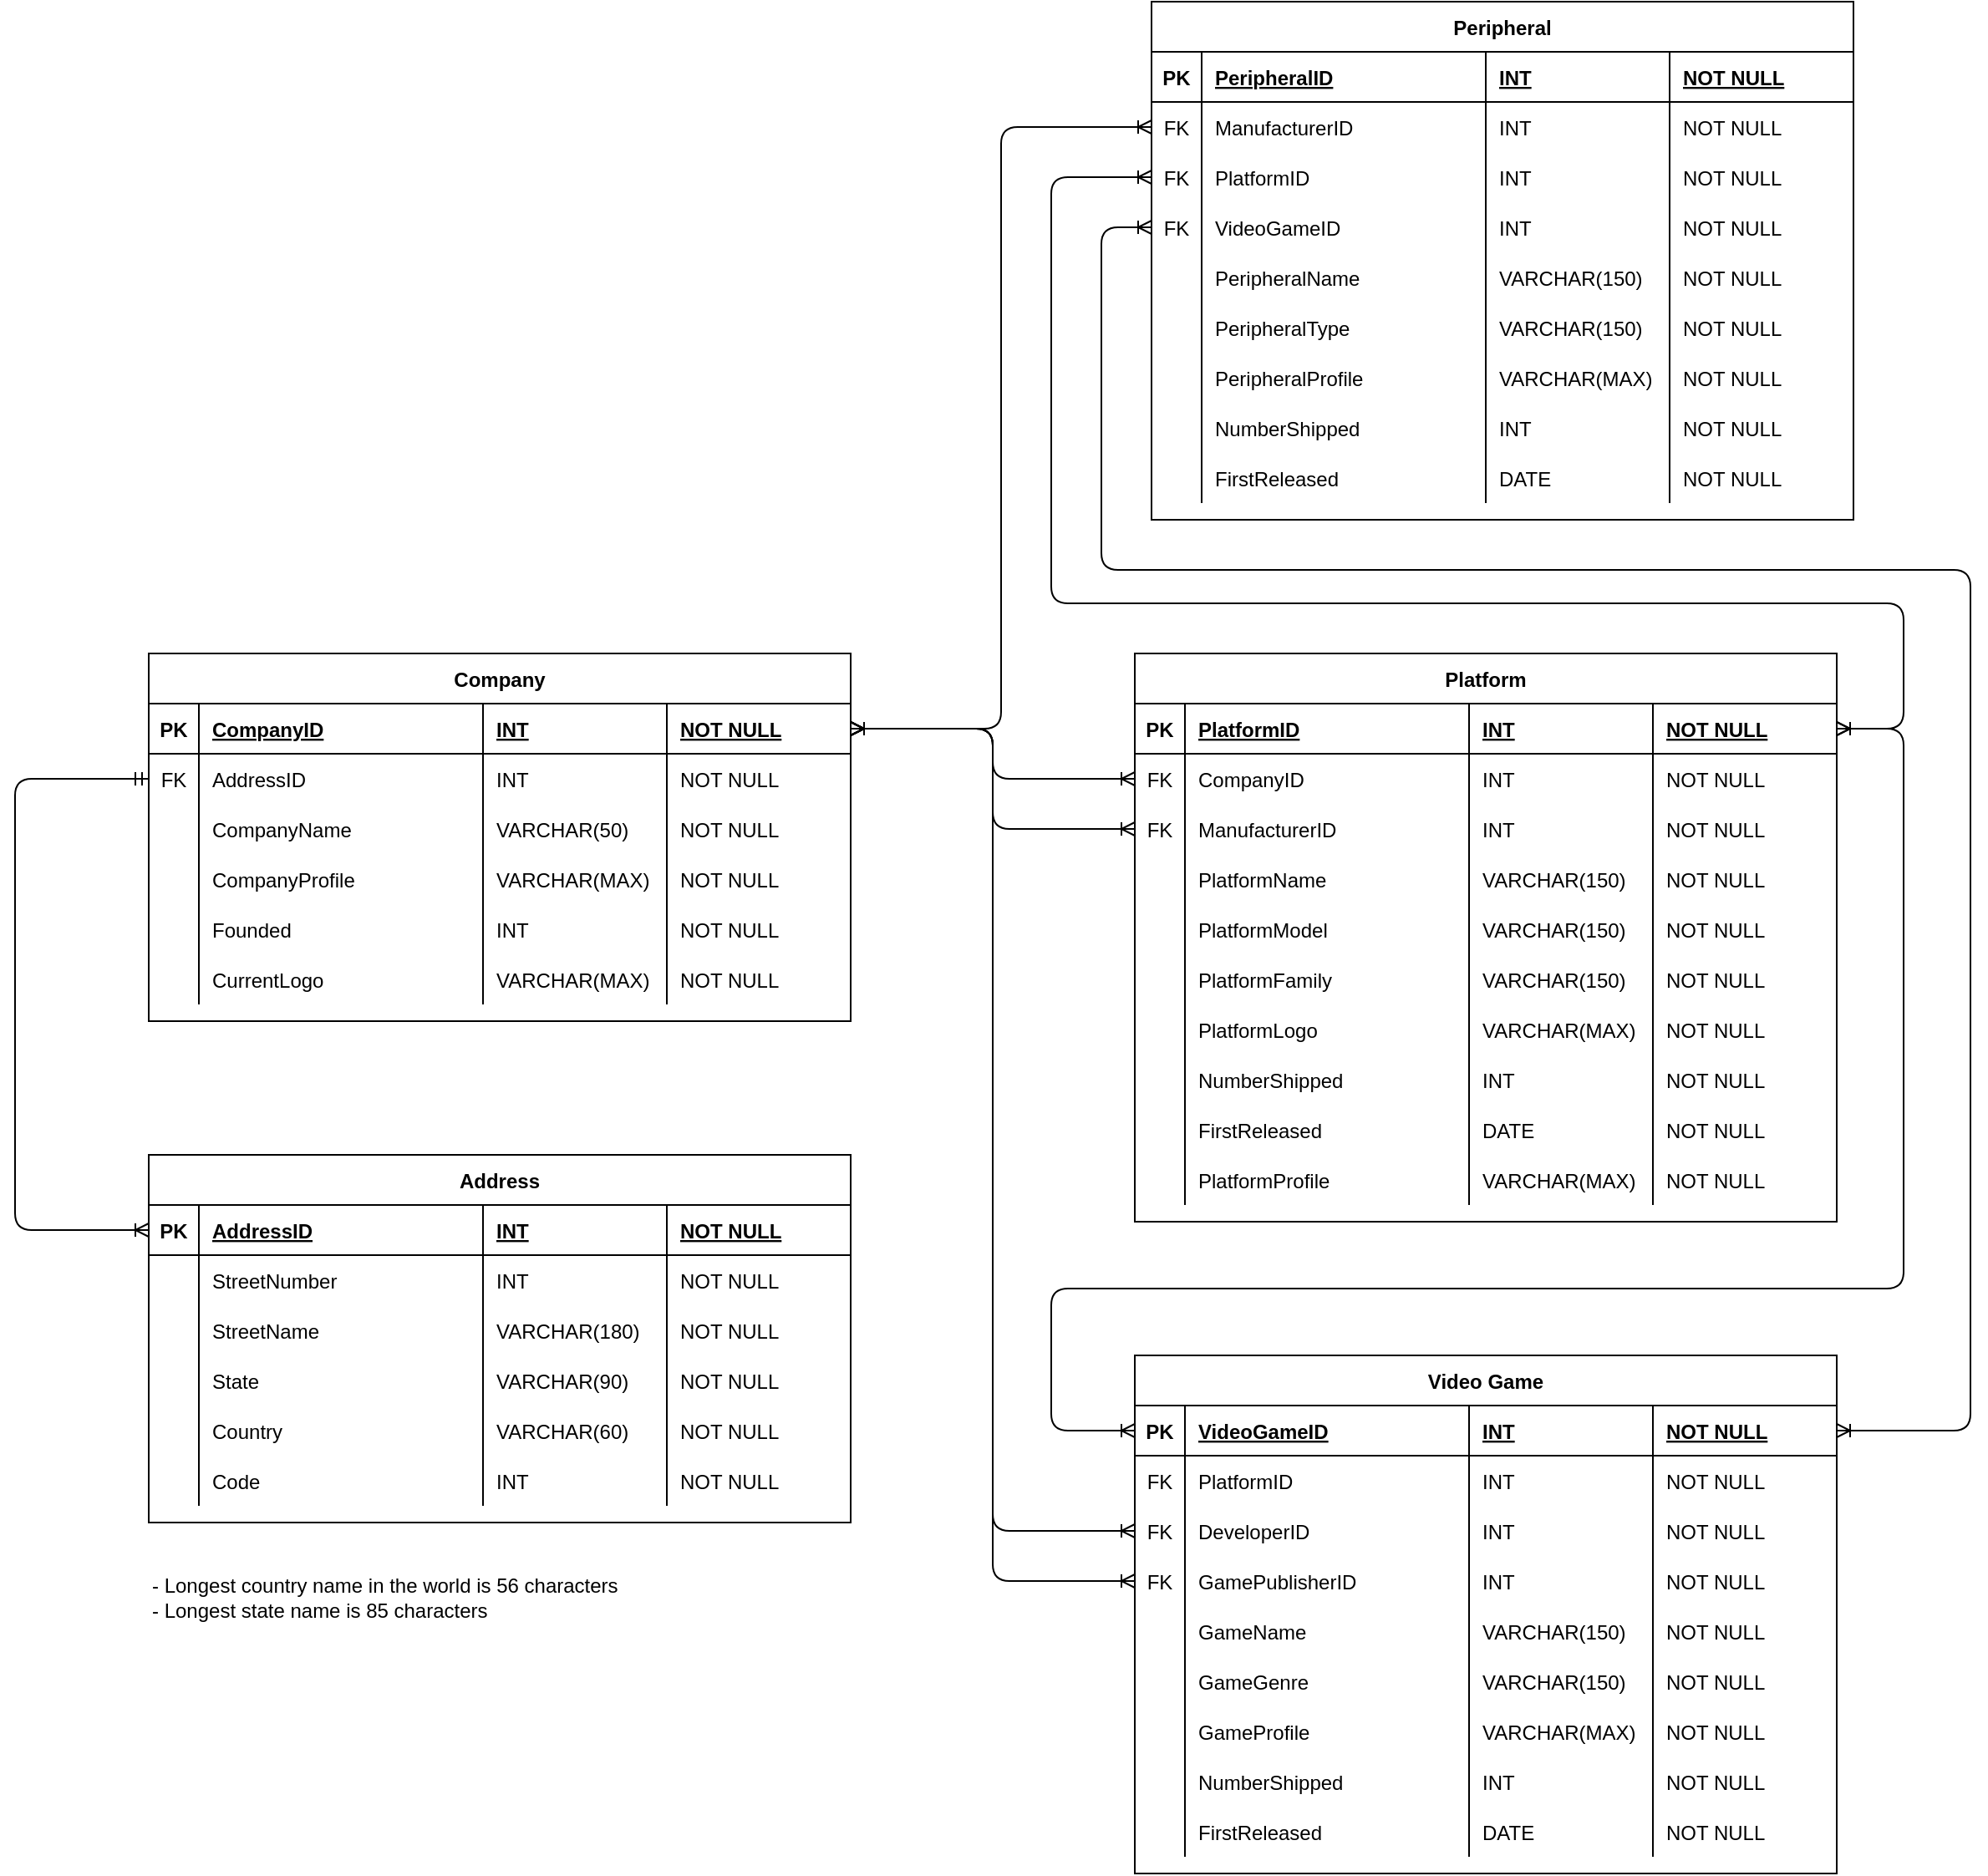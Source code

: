 <mxfile version="20.3.0" type="device"><diagram id="R2lEEEUBdFMjLlhIrx00" name="Page-1"><mxGraphModel dx="2912" dy="2317" grid="1" gridSize="10" guides="1" tooltips="1" connect="1" arrows="1" fold="1" page="1" pageScale="1" pageWidth="850" pageHeight="1100" math="0" shadow="0" extFonts="Permanent Marker^https://fonts.googleapis.com/css?family=Permanent+Marker"><root><mxCell id="0"/><mxCell id="1" parent="0"/><mxCell id="C-vyLk0tnHw3VtMMgP7b-23" value="Company" style="shape=table;startSize=30;container=1;collapsible=1;childLayout=tableLayout;fixedRows=1;rowLines=0;fontStyle=1;align=center;resizeLast=1;" parent="1" vertex="1"><mxGeometry x="-160" y="140" width="420" height="220" as="geometry"/></mxCell><mxCell id="C-vyLk0tnHw3VtMMgP7b-24" value="" style="shape=partialRectangle;collapsible=0;dropTarget=0;pointerEvents=0;fillColor=none;points=[[0,0.5],[1,0.5]];portConstraint=eastwest;top=0;left=0;right=0;bottom=1;" parent="C-vyLk0tnHw3VtMMgP7b-23" vertex="1"><mxGeometry y="30" width="420" height="30" as="geometry"/></mxCell><mxCell id="C-vyLk0tnHw3VtMMgP7b-25" value="PK" style="shape=partialRectangle;overflow=hidden;connectable=0;fillColor=none;top=0;left=0;bottom=0;right=0;fontStyle=1;" parent="C-vyLk0tnHw3VtMMgP7b-24" vertex="1"><mxGeometry width="30" height="30" as="geometry"><mxRectangle width="30" height="30" as="alternateBounds"/></mxGeometry></mxCell><mxCell id="C-vyLk0tnHw3VtMMgP7b-26" value="CompanyID" style="shape=partialRectangle;overflow=hidden;connectable=0;fillColor=none;top=0;left=0;bottom=0;right=0;align=left;spacingLeft=6;fontStyle=5;" parent="C-vyLk0tnHw3VtMMgP7b-24" vertex="1"><mxGeometry x="30" width="170" height="30" as="geometry"><mxRectangle width="170" height="30" as="alternateBounds"/></mxGeometry></mxCell><mxCell id="9TTwCgDmBw4Bahow86KV-3" value="INT" style="shape=partialRectangle;overflow=hidden;connectable=0;fillColor=none;top=0;left=0;bottom=0;right=0;align=left;spacingLeft=6;fontStyle=5;" vertex="1" parent="C-vyLk0tnHw3VtMMgP7b-24"><mxGeometry x="200" width="110" height="30" as="geometry"><mxRectangle width="110" height="30" as="alternateBounds"/></mxGeometry></mxCell><mxCell id="9TTwCgDmBw4Bahow86KV-1" value="NOT NULL" style="shape=partialRectangle;overflow=hidden;connectable=0;fillColor=none;top=0;left=0;bottom=0;right=0;align=left;spacingLeft=6;fontStyle=5;" vertex="1" parent="C-vyLk0tnHw3VtMMgP7b-24"><mxGeometry x="310" width="110" height="30" as="geometry"><mxRectangle width="110" height="30" as="alternateBounds"/></mxGeometry></mxCell><mxCell id="9TTwCgDmBw4Bahow86KV-5" style="shape=partialRectangle;collapsible=0;dropTarget=0;pointerEvents=0;fillColor=none;points=[[0,0.5],[1,0.5]];portConstraint=eastwest;top=0;left=0;right=0;bottom=0;" vertex="1" parent="C-vyLk0tnHw3VtMMgP7b-23"><mxGeometry y="60" width="420" height="30" as="geometry"/></mxCell><mxCell id="9TTwCgDmBw4Bahow86KV-6" value="FK" style="shape=partialRectangle;overflow=hidden;connectable=0;fillColor=none;top=0;left=0;bottom=0;right=0;" vertex="1" parent="9TTwCgDmBw4Bahow86KV-5"><mxGeometry width="30" height="30" as="geometry"><mxRectangle width="30" height="30" as="alternateBounds"/></mxGeometry></mxCell><mxCell id="9TTwCgDmBw4Bahow86KV-7" value="AddressID" style="shape=partialRectangle;overflow=hidden;connectable=0;fillColor=none;top=0;left=0;bottom=0;right=0;align=left;spacingLeft=6;" vertex="1" parent="9TTwCgDmBw4Bahow86KV-5"><mxGeometry x="30" width="170" height="30" as="geometry"><mxRectangle width="170" height="30" as="alternateBounds"/></mxGeometry></mxCell><mxCell id="9TTwCgDmBw4Bahow86KV-8" value="INT" style="shape=partialRectangle;overflow=hidden;connectable=0;fillColor=none;top=0;left=0;bottom=0;right=0;align=left;spacingLeft=6;" vertex="1" parent="9TTwCgDmBw4Bahow86KV-5"><mxGeometry x="200" width="110" height="30" as="geometry"><mxRectangle width="110" height="30" as="alternateBounds"/></mxGeometry></mxCell><mxCell id="9TTwCgDmBw4Bahow86KV-9" value="NOT NULL" style="shape=partialRectangle;overflow=hidden;connectable=0;fillColor=none;top=0;left=0;bottom=0;right=0;align=left;spacingLeft=6;" vertex="1" parent="9TTwCgDmBw4Bahow86KV-5"><mxGeometry x="310" width="110" height="30" as="geometry"><mxRectangle width="110" height="30" as="alternateBounds"/></mxGeometry></mxCell><mxCell id="C-vyLk0tnHw3VtMMgP7b-27" value="" style="shape=partialRectangle;collapsible=0;dropTarget=0;pointerEvents=0;fillColor=none;points=[[0,0.5],[1,0.5]];portConstraint=eastwest;top=0;left=0;right=0;bottom=0;" parent="C-vyLk0tnHw3VtMMgP7b-23" vertex="1"><mxGeometry y="90" width="420" height="30" as="geometry"/></mxCell><mxCell id="C-vyLk0tnHw3VtMMgP7b-28" value="" style="shape=partialRectangle;overflow=hidden;connectable=0;fillColor=none;top=0;left=0;bottom=0;right=0;" parent="C-vyLk0tnHw3VtMMgP7b-27" vertex="1"><mxGeometry width="30" height="30" as="geometry"><mxRectangle width="30" height="30" as="alternateBounds"/></mxGeometry></mxCell><mxCell id="C-vyLk0tnHw3VtMMgP7b-29" value="CompanyName" style="shape=partialRectangle;overflow=hidden;connectable=0;fillColor=none;top=0;left=0;bottom=0;right=0;align=left;spacingLeft=6;" parent="C-vyLk0tnHw3VtMMgP7b-27" vertex="1"><mxGeometry x="30" width="170" height="30" as="geometry"><mxRectangle width="170" height="30" as="alternateBounds"/></mxGeometry></mxCell><mxCell id="9TTwCgDmBw4Bahow86KV-4" value="VARCHAR(50)" style="shape=partialRectangle;overflow=hidden;connectable=0;fillColor=none;top=0;left=0;bottom=0;right=0;align=left;spacingLeft=6;" vertex="1" parent="C-vyLk0tnHw3VtMMgP7b-27"><mxGeometry x="200" width="110" height="30" as="geometry"><mxRectangle width="110" height="30" as="alternateBounds"/></mxGeometry></mxCell><mxCell id="9TTwCgDmBw4Bahow86KV-2" value="NOT NULL" style="shape=partialRectangle;overflow=hidden;connectable=0;fillColor=none;top=0;left=0;bottom=0;right=0;align=left;spacingLeft=6;" vertex="1" parent="C-vyLk0tnHw3VtMMgP7b-27"><mxGeometry x="310" width="110" height="30" as="geometry"><mxRectangle width="110" height="30" as="alternateBounds"/></mxGeometry></mxCell><mxCell id="9TTwCgDmBw4Bahow86KV-10" style="shape=partialRectangle;collapsible=0;dropTarget=0;pointerEvents=0;fillColor=none;points=[[0,0.5],[1,0.5]];portConstraint=eastwest;top=0;left=0;right=0;bottom=0;" vertex="1" parent="C-vyLk0tnHw3VtMMgP7b-23"><mxGeometry y="120" width="420" height="30" as="geometry"/></mxCell><mxCell id="9TTwCgDmBw4Bahow86KV-11" style="shape=partialRectangle;overflow=hidden;connectable=0;fillColor=none;top=0;left=0;bottom=0;right=0;" vertex="1" parent="9TTwCgDmBw4Bahow86KV-10"><mxGeometry width="30" height="30" as="geometry"><mxRectangle width="30" height="30" as="alternateBounds"/></mxGeometry></mxCell><mxCell id="9TTwCgDmBw4Bahow86KV-12" value="CompanyProfile" style="shape=partialRectangle;overflow=hidden;connectable=0;fillColor=none;top=0;left=0;bottom=0;right=0;align=left;spacingLeft=6;" vertex="1" parent="9TTwCgDmBw4Bahow86KV-10"><mxGeometry x="30" width="170" height="30" as="geometry"><mxRectangle width="170" height="30" as="alternateBounds"/></mxGeometry></mxCell><mxCell id="9TTwCgDmBw4Bahow86KV-13" value="VARCHAR(MAX)" style="shape=partialRectangle;overflow=hidden;connectable=0;fillColor=none;top=0;left=0;bottom=0;right=0;align=left;spacingLeft=6;" vertex="1" parent="9TTwCgDmBw4Bahow86KV-10"><mxGeometry x="200" width="110" height="30" as="geometry"><mxRectangle width="110" height="30" as="alternateBounds"/></mxGeometry></mxCell><mxCell id="9TTwCgDmBw4Bahow86KV-14" value="NOT NULL" style="shape=partialRectangle;overflow=hidden;connectable=0;fillColor=none;top=0;left=0;bottom=0;right=0;align=left;spacingLeft=6;" vertex="1" parent="9TTwCgDmBw4Bahow86KV-10"><mxGeometry x="310" width="110" height="30" as="geometry"><mxRectangle width="110" height="30" as="alternateBounds"/></mxGeometry></mxCell><mxCell id="9TTwCgDmBw4Bahow86KV-15" style="shape=partialRectangle;collapsible=0;dropTarget=0;pointerEvents=0;fillColor=none;points=[[0,0.5],[1,0.5]];portConstraint=eastwest;top=0;left=0;right=0;bottom=0;" vertex="1" parent="C-vyLk0tnHw3VtMMgP7b-23"><mxGeometry y="150" width="420" height="30" as="geometry"/></mxCell><mxCell id="9TTwCgDmBw4Bahow86KV-16" style="shape=partialRectangle;overflow=hidden;connectable=0;fillColor=none;top=0;left=0;bottom=0;right=0;" vertex="1" parent="9TTwCgDmBw4Bahow86KV-15"><mxGeometry width="30" height="30" as="geometry"><mxRectangle width="30" height="30" as="alternateBounds"/></mxGeometry></mxCell><mxCell id="9TTwCgDmBw4Bahow86KV-17" value="Founded" style="shape=partialRectangle;overflow=hidden;connectable=0;fillColor=none;top=0;left=0;bottom=0;right=0;align=left;spacingLeft=6;" vertex="1" parent="9TTwCgDmBw4Bahow86KV-15"><mxGeometry x="30" width="170" height="30" as="geometry"><mxRectangle width="170" height="30" as="alternateBounds"/></mxGeometry></mxCell><mxCell id="9TTwCgDmBw4Bahow86KV-18" value="INT" style="shape=partialRectangle;overflow=hidden;connectable=0;fillColor=none;top=0;left=0;bottom=0;right=0;align=left;spacingLeft=6;" vertex="1" parent="9TTwCgDmBw4Bahow86KV-15"><mxGeometry x="200" width="110" height="30" as="geometry"><mxRectangle width="110" height="30" as="alternateBounds"/></mxGeometry></mxCell><mxCell id="9TTwCgDmBw4Bahow86KV-19" value="NOT NULL" style="shape=partialRectangle;overflow=hidden;connectable=0;fillColor=none;top=0;left=0;bottom=0;right=0;align=left;spacingLeft=6;" vertex="1" parent="9TTwCgDmBw4Bahow86KV-15"><mxGeometry x="310" width="110" height="30" as="geometry"><mxRectangle width="110" height="30" as="alternateBounds"/></mxGeometry></mxCell><mxCell id="9TTwCgDmBw4Bahow86KV-20" style="shape=partialRectangle;collapsible=0;dropTarget=0;pointerEvents=0;fillColor=none;points=[[0,0.5],[1,0.5]];portConstraint=eastwest;top=0;left=0;right=0;bottom=0;" vertex="1" parent="C-vyLk0tnHw3VtMMgP7b-23"><mxGeometry y="180" width="420" height="30" as="geometry"/></mxCell><mxCell id="9TTwCgDmBw4Bahow86KV-21" style="shape=partialRectangle;overflow=hidden;connectable=0;fillColor=none;top=0;left=0;bottom=0;right=0;" vertex="1" parent="9TTwCgDmBw4Bahow86KV-20"><mxGeometry width="30" height="30" as="geometry"><mxRectangle width="30" height="30" as="alternateBounds"/></mxGeometry></mxCell><mxCell id="9TTwCgDmBw4Bahow86KV-22" value="CurrentLogo" style="shape=partialRectangle;overflow=hidden;connectable=0;fillColor=none;top=0;left=0;bottom=0;right=0;align=left;spacingLeft=6;" vertex="1" parent="9TTwCgDmBw4Bahow86KV-20"><mxGeometry x="30" width="170" height="30" as="geometry"><mxRectangle width="170" height="30" as="alternateBounds"/></mxGeometry></mxCell><mxCell id="9TTwCgDmBw4Bahow86KV-23" value="VARCHAR(MAX)" style="shape=partialRectangle;overflow=hidden;connectable=0;fillColor=none;top=0;left=0;bottom=0;right=0;align=left;spacingLeft=6;" vertex="1" parent="9TTwCgDmBw4Bahow86KV-20"><mxGeometry x="200" width="110" height="30" as="geometry"><mxRectangle width="110" height="30" as="alternateBounds"/></mxGeometry></mxCell><mxCell id="9TTwCgDmBw4Bahow86KV-24" value="NOT NULL" style="shape=partialRectangle;overflow=hidden;connectable=0;fillColor=none;top=0;left=0;bottom=0;right=0;align=left;spacingLeft=6;" vertex="1" parent="9TTwCgDmBw4Bahow86KV-20"><mxGeometry x="310" width="110" height="30" as="geometry"><mxRectangle width="110" height="30" as="alternateBounds"/></mxGeometry></mxCell><mxCell id="9TTwCgDmBw4Bahow86KV-55" value="Address" style="shape=table;startSize=30;container=1;collapsible=1;childLayout=tableLayout;fixedRows=1;rowLines=0;fontStyle=1;align=center;resizeLast=1;" vertex="1" parent="1"><mxGeometry x="-160" y="440" width="420" height="220" as="geometry"/></mxCell><mxCell id="9TTwCgDmBw4Bahow86KV-56" value="" style="shape=partialRectangle;collapsible=0;dropTarget=0;pointerEvents=0;fillColor=none;points=[[0,0.5],[1,0.5]];portConstraint=eastwest;top=0;left=0;right=0;bottom=1;" vertex="1" parent="9TTwCgDmBw4Bahow86KV-55"><mxGeometry y="30" width="420" height="30" as="geometry"/></mxCell><mxCell id="9TTwCgDmBw4Bahow86KV-57" value="PK" style="shape=partialRectangle;overflow=hidden;connectable=0;fillColor=none;top=0;left=0;bottom=0;right=0;fontStyle=1;" vertex="1" parent="9TTwCgDmBw4Bahow86KV-56"><mxGeometry width="30" height="30" as="geometry"><mxRectangle width="30" height="30" as="alternateBounds"/></mxGeometry></mxCell><mxCell id="9TTwCgDmBw4Bahow86KV-58" value="AddressID" style="shape=partialRectangle;overflow=hidden;connectable=0;fillColor=none;top=0;left=0;bottom=0;right=0;align=left;spacingLeft=6;fontStyle=5;" vertex="1" parent="9TTwCgDmBw4Bahow86KV-56"><mxGeometry x="30" width="170" height="30" as="geometry"><mxRectangle width="170" height="30" as="alternateBounds"/></mxGeometry></mxCell><mxCell id="9TTwCgDmBw4Bahow86KV-59" value="INT" style="shape=partialRectangle;overflow=hidden;connectable=0;fillColor=none;top=0;left=0;bottom=0;right=0;align=left;spacingLeft=6;fontStyle=5;" vertex="1" parent="9TTwCgDmBw4Bahow86KV-56"><mxGeometry x="200" width="110" height="30" as="geometry"><mxRectangle width="110" height="30" as="alternateBounds"/></mxGeometry></mxCell><mxCell id="9TTwCgDmBw4Bahow86KV-60" value="NOT NULL" style="shape=partialRectangle;overflow=hidden;connectable=0;fillColor=none;top=0;left=0;bottom=0;right=0;align=left;spacingLeft=6;fontStyle=5;" vertex="1" parent="9TTwCgDmBw4Bahow86KV-56"><mxGeometry x="310" width="110" height="30" as="geometry"><mxRectangle width="110" height="30" as="alternateBounds"/></mxGeometry></mxCell><mxCell id="9TTwCgDmBw4Bahow86KV-61" style="shape=partialRectangle;collapsible=0;dropTarget=0;pointerEvents=0;fillColor=none;points=[[0,0.5],[1,0.5]];portConstraint=eastwest;top=0;left=0;right=0;bottom=0;" vertex="1" parent="9TTwCgDmBw4Bahow86KV-55"><mxGeometry y="60" width="420" height="30" as="geometry"/></mxCell><mxCell id="9TTwCgDmBw4Bahow86KV-62" value="" style="shape=partialRectangle;overflow=hidden;connectable=0;fillColor=none;top=0;left=0;bottom=0;right=0;" vertex="1" parent="9TTwCgDmBw4Bahow86KV-61"><mxGeometry width="30" height="30" as="geometry"><mxRectangle width="30" height="30" as="alternateBounds"/></mxGeometry></mxCell><mxCell id="9TTwCgDmBw4Bahow86KV-63" value="StreetNumber" style="shape=partialRectangle;overflow=hidden;connectable=0;fillColor=none;top=0;left=0;bottom=0;right=0;align=left;spacingLeft=6;" vertex="1" parent="9TTwCgDmBw4Bahow86KV-61"><mxGeometry x="30" width="170" height="30" as="geometry"><mxRectangle width="170" height="30" as="alternateBounds"/></mxGeometry></mxCell><mxCell id="9TTwCgDmBw4Bahow86KV-64" value="INT" style="shape=partialRectangle;overflow=hidden;connectable=0;fillColor=none;top=0;left=0;bottom=0;right=0;align=left;spacingLeft=6;" vertex="1" parent="9TTwCgDmBw4Bahow86KV-61"><mxGeometry x="200" width="110" height="30" as="geometry"><mxRectangle width="110" height="30" as="alternateBounds"/></mxGeometry></mxCell><mxCell id="9TTwCgDmBw4Bahow86KV-65" value="NOT NULL" style="shape=partialRectangle;overflow=hidden;connectable=0;fillColor=none;top=0;left=0;bottom=0;right=0;align=left;spacingLeft=6;" vertex="1" parent="9TTwCgDmBw4Bahow86KV-61"><mxGeometry x="310" width="110" height="30" as="geometry"><mxRectangle width="110" height="30" as="alternateBounds"/></mxGeometry></mxCell><mxCell id="9TTwCgDmBw4Bahow86KV-66" value="" style="shape=partialRectangle;collapsible=0;dropTarget=0;pointerEvents=0;fillColor=none;points=[[0,0.5],[1,0.5]];portConstraint=eastwest;top=0;left=0;right=0;bottom=0;" vertex="1" parent="9TTwCgDmBw4Bahow86KV-55"><mxGeometry y="90" width="420" height="30" as="geometry"/></mxCell><mxCell id="9TTwCgDmBw4Bahow86KV-67" value="" style="shape=partialRectangle;overflow=hidden;connectable=0;fillColor=none;top=0;left=0;bottom=0;right=0;" vertex="1" parent="9TTwCgDmBw4Bahow86KV-66"><mxGeometry width="30" height="30" as="geometry"><mxRectangle width="30" height="30" as="alternateBounds"/></mxGeometry></mxCell><mxCell id="9TTwCgDmBw4Bahow86KV-68" value="StreetName" style="shape=partialRectangle;overflow=hidden;connectable=0;fillColor=none;top=0;left=0;bottom=0;right=0;align=left;spacingLeft=6;" vertex="1" parent="9TTwCgDmBw4Bahow86KV-66"><mxGeometry x="30" width="170" height="30" as="geometry"><mxRectangle width="170" height="30" as="alternateBounds"/></mxGeometry></mxCell><mxCell id="9TTwCgDmBw4Bahow86KV-69" value="VARCHAR(180)" style="shape=partialRectangle;overflow=hidden;connectable=0;fillColor=none;top=0;left=0;bottom=0;right=0;align=left;spacingLeft=6;" vertex="1" parent="9TTwCgDmBw4Bahow86KV-66"><mxGeometry x="200" width="110" height="30" as="geometry"><mxRectangle width="110" height="30" as="alternateBounds"/></mxGeometry></mxCell><mxCell id="9TTwCgDmBw4Bahow86KV-70" value="NOT NULL" style="shape=partialRectangle;overflow=hidden;connectable=0;fillColor=none;top=0;left=0;bottom=0;right=0;align=left;spacingLeft=6;" vertex="1" parent="9TTwCgDmBw4Bahow86KV-66"><mxGeometry x="310" width="110" height="30" as="geometry"><mxRectangle width="110" height="30" as="alternateBounds"/></mxGeometry></mxCell><mxCell id="9TTwCgDmBw4Bahow86KV-71" style="shape=partialRectangle;collapsible=0;dropTarget=0;pointerEvents=0;fillColor=none;points=[[0,0.5],[1,0.5]];portConstraint=eastwest;top=0;left=0;right=0;bottom=0;" vertex="1" parent="9TTwCgDmBw4Bahow86KV-55"><mxGeometry y="120" width="420" height="30" as="geometry"/></mxCell><mxCell id="9TTwCgDmBw4Bahow86KV-72" style="shape=partialRectangle;overflow=hidden;connectable=0;fillColor=none;top=0;left=0;bottom=0;right=0;" vertex="1" parent="9TTwCgDmBw4Bahow86KV-71"><mxGeometry width="30" height="30" as="geometry"><mxRectangle width="30" height="30" as="alternateBounds"/></mxGeometry></mxCell><mxCell id="9TTwCgDmBw4Bahow86KV-73" value="State" style="shape=partialRectangle;overflow=hidden;connectable=0;fillColor=none;top=0;left=0;bottom=0;right=0;align=left;spacingLeft=6;" vertex="1" parent="9TTwCgDmBw4Bahow86KV-71"><mxGeometry x="30" width="170" height="30" as="geometry"><mxRectangle width="170" height="30" as="alternateBounds"/></mxGeometry></mxCell><mxCell id="9TTwCgDmBw4Bahow86KV-74" value="VARCHAR(90)" style="shape=partialRectangle;overflow=hidden;connectable=0;fillColor=none;top=0;left=0;bottom=0;right=0;align=left;spacingLeft=6;" vertex="1" parent="9TTwCgDmBw4Bahow86KV-71"><mxGeometry x="200" width="110" height="30" as="geometry"><mxRectangle width="110" height="30" as="alternateBounds"/></mxGeometry></mxCell><mxCell id="9TTwCgDmBw4Bahow86KV-75" value="NOT NULL" style="shape=partialRectangle;overflow=hidden;connectable=0;fillColor=none;top=0;left=0;bottom=0;right=0;align=left;spacingLeft=6;" vertex="1" parent="9TTwCgDmBw4Bahow86KV-71"><mxGeometry x="310" width="110" height="30" as="geometry"><mxRectangle width="110" height="30" as="alternateBounds"/></mxGeometry></mxCell><mxCell id="9TTwCgDmBw4Bahow86KV-76" style="shape=partialRectangle;collapsible=0;dropTarget=0;pointerEvents=0;fillColor=none;points=[[0,0.5],[1,0.5]];portConstraint=eastwest;top=0;left=0;right=0;bottom=0;" vertex="1" parent="9TTwCgDmBw4Bahow86KV-55"><mxGeometry y="150" width="420" height="30" as="geometry"/></mxCell><mxCell id="9TTwCgDmBw4Bahow86KV-77" style="shape=partialRectangle;overflow=hidden;connectable=0;fillColor=none;top=0;left=0;bottom=0;right=0;" vertex="1" parent="9TTwCgDmBw4Bahow86KV-76"><mxGeometry width="30" height="30" as="geometry"><mxRectangle width="30" height="30" as="alternateBounds"/></mxGeometry></mxCell><mxCell id="9TTwCgDmBw4Bahow86KV-78" value="Country" style="shape=partialRectangle;overflow=hidden;connectable=0;fillColor=none;top=0;left=0;bottom=0;right=0;align=left;spacingLeft=6;" vertex="1" parent="9TTwCgDmBw4Bahow86KV-76"><mxGeometry x="30" width="170" height="30" as="geometry"><mxRectangle width="170" height="30" as="alternateBounds"/></mxGeometry></mxCell><mxCell id="9TTwCgDmBw4Bahow86KV-79" value="VARCHAR(60)" style="shape=partialRectangle;overflow=hidden;connectable=0;fillColor=none;top=0;left=0;bottom=0;right=0;align=left;spacingLeft=6;" vertex="1" parent="9TTwCgDmBw4Bahow86KV-76"><mxGeometry x="200" width="110" height="30" as="geometry"><mxRectangle width="110" height="30" as="alternateBounds"/></mxGeometry></mxCell><mxCell id="9TTwCgDmBw4Bahow86KV-80" value="NOT NULL" style="shape=partialRectangle;overflow=hidden;connectable=0;fillColor=none;top=0;left=0;bottom=0;right=0;align=left;spacingLeft=6;" vertex="1" parent="9TTwCgDmBw4Bahow86KV-76"><mxGeometry x="310" width="110" height="30" as="geometry"><mxRectangle width="110" height="30" as="alternateBounds"/></mxGeometry></mxCell><mxCell id="9TTwCgDmBw4Bahow86KV-81" style="shape=partialRectangle;collapsible=0;dropTarget=0;pointerEvents=0;fillColor=none;points=[[0,0.5],[1,0.5]];portConstraint=eastwest;top=0;left=0;right=0;bottom=0;" vertex="1" parent="9TTwCgDmBw4Bahow86KV-55"><mxGeometry y="180" width="420" height="30" as="geometry"/></mxCell><mxCell id="9TTwCgDmBw4Bahow86KV-82" style="shape=partialRectangle;overflow=hidden;connectable=0;fillColor=none;top=0;left=0;bottom=0;right=0;" vertex="1" parent="9TTwCgDmBw4Bahow86KV-81"><mxGeometry width="30" height="30" as="geometry"><mxRectangle width="30" height="30" as="alternateBounds"/></mxGeometry></mxCell><mxCell id="9TTwCgDmBw4Bahow86KV-83" value="Code" style="shape=partialRectangle;overflow=hidden;connectable=0;fillColor=none;top=0;left=0;bottom=0;right=0;align=left;spacingLeft=6;" vertex="1" parent="9TTwCgDmBw4Bahow86KV-81"><mxGeometry x="30" width="170" height="30" as="geometry"><mxRectangle width="170" height="30" as="alternateBounds"/></mxGeometry></mxCell><mxCell id="9TTwCgDmBw4Bahow86KV-84" value="INT" style="shape=partialRectangle;overflow=hidden;connectable=0;fillColor=none;top=0;left=0;bottom=0;right=0;align=left;spacingLeft=6;" vertex="1" parent="9TTwCgDmBw4Bahow86KV-81"><mxGeometry x="200" width="110" height="30" as="geometry"><mxRectangle width="110" height="30" as="alternateBounds"/></mxGeometry></mxCell><mxCell id="9TTwCgDmBw4Bahow86KV-85" value="NOT NULL" style="shape=partialRectangle;overflow=hidden;connectable=0;fillColor=none;top=0;left=0;bottom=0;right=0;align=left;spacingLeft=6;" vertex="1" parent="9TTwCgDmBw4Bahow86KV-81"><mxGeometry x="310" width="110" height="30" as="geometry"><mxRectangle width="110" height="30" as="alternateBounds"/></mxGeometry></mxCell><mxCell id="9TTwCgDmBw4Bahow86KV-86" value="- Longest country name in the world is 56 characters&lt;br&gt;- Longest state name is 85 characters&lt;br&gt;" style="text;html=1;strokeColor=none;fillColor=none;align=left;verticalAlign=middle;whiteSpace=wrap;rounded=0;" vertex="1" parent="1"><mxGeometry x="-160" y="680" width="320" height="50" as="geometry"/></mxCell><mxCell id="9TTwCgDmBw4Bahow86KV-87" style="edgeStyle=orthogonalEdgeStyle;rounded=1;orthogonalLoop=1;jettySize=auto;html=1;entryX=0;entryY=0.5;entryDx=0;entryDy=0;endArrow=ERmandOne;endFill=0;startArrow=ERoneToMany;startFill=0;" edge="1" parent="1" source="9TTwCgDmBw4Bahow86KV-56" target="9TTwCgDmBw4Bahow86KV-5"><mxGeometry relative="1" as="geometry"><Array as="points"><mxPoint x="-240" y="485"/><mxPoint x="-240" y="215"/></Array></mxGeometry></mxCell><mxCell id="9TTwCgDmBw4Bahow86KV-88" value="Platform" style="shape=table;startSize=30;container=1;collapsible=1;childLayout=tableLayout;fixedRows=1;rowLines=0;fontStyle=1;align=center;resizeLast=1;" vertex="1" parent="1"><mxGeometry x="430" y="140" width="420" height="340" as="geometry"/></mxCell><mxCell id="9TTwCgDmBw4Bahow86KV-89" value="" style="shape=partialRectangle;collapsible=0;dropTarget=0;pointerEvents=0;fillColor=none;points=[[0,0.5],[1,0.5]];portConstraint=eastwest;top=0;left=0;right=0;bottom=1;" vertex="1" parent="9TTwCgDmBw4Bahow86KV-88"><mxGeometry y="30" width="420" height="30" as="geometry"/></mxCell><mxCell id="9TTwCgDmBw4Bahow86KV-90" value="PK" style="shape=partialRectangle;overflow=hidden;connectable=0;fillColor=none;top=0;left=0;bottom=0;right=0;fontStyle=1;" vertex="1" parent="9TTwCgDmBw4Bahow86KV-89"><mxGeometry width="30" height="30" as="geometry"><mxRectangle width="30" height="30" as="alternateBounds"/></mxGeometry></mxCell><mxCell id="9TTwCgDmBw4Bahow86KV-91" value="PlatformID" style="shape=partialRectangle;overflow=hidden;connectable=0;fillColor=none;top=0;left=0;bottom=0;right=0;align=left;spacingLeft=6;fontStyle=5;" vertex="1" parent="9TTwCgDmBw4Bahow86KV-89"><mxGeometry x="30" width="170" height="30" as="geometry"><mxRectangle width="170" height="30" as="alternateBounds"/></mxGeometry></mxCell><mxCell id="9TTwCgDmBw4Bahow86KV-92" value="INT" style="shape=partialRectangle;overflow=hidden;connectable=0;fillColor=none;top=0;left=0;bottom=0;right=0;align=left;spacingLeft=6;fontStyle=5;" vertex="1" parent="9TTwCgDmBw4Bahow86KV-89"><mxGeometry x="200" width="110" height="30" as="geometry"><mxRectangle width="110" height="30" as="alternateBounds"/></mxGeometry></mxCell><mxCell id="9TTwCgDmBw4Bahow86KV-93" value="NOT NULL" style="shape=partialRectangle;overflow=hidden;connectable=0;fillColor=none;top=0;left=0;bottom=0;right=0;align=left;spacingLeft=6;fontStyle=5;" vertex="1" parent="9TTwCgDmBw4Bahow86KV-89"><mxGeometry x="310" width="110" height="30" as="geometry"><mxRectangle width="110" height="30" as="alternateBounds"/></mxGeometry></mxCell><mxCell id="9TTwCgDmBw4Bahow86KV-94" style="shape=partialRectangle;collapsible=0;dropTarget=0;pointerEvents=0;fillColor=none;points=[[0,0.5],[1,0.5]];portConstraint=eastwest;top=0;left=0;right=0;bottom=0;" vertex="1" parent="9TTwCgDmBw4Bahow86KV-88"><mxGeometry y="60" width="420" height="30" as="geometry"/></mxCell><mxCell id="9TTwCgDmBw4Bahow86KV-95" value="FK" style="shape=partialRectangle;overflow=hidden;connectable=0;fillColor=none;top=0;left=0;bottom=0;right=0;" vertex="1" parent="9TTwCgDmBw4Bahow86KV-94"><mxGeometry width="30" height="30" as="geometry"><mxRectangle width="30" height="30" as="alternateBounds"/></mxGeometry></mxCell><mxCell id="9TTwCgDmBw4Bahow86KV-96" value="CompanyID" style="shape=partialRectangle;overflow=hidden;connectable=0;fillColor=none;top=0;left=0;bottom=0;right=0;align=left;spacingLeft=6;" vertex="1" parent="9TTwCgDmBw4Bahow86KV-94"><mxGeometry x="30" width="170" height="30" as="geometry"><mxRectangle width="170" height="30" as="alternateBounds"/></mxGeometry></mxCell><mxCell id="9TTwCgDmBw4Bahow86KV-97" value="INT" style="shape=partialRectangle;overflow=hidden;connectable=0;fillColor=none;top=0;left=0;bottom=0;right=0;align=left;spacingLeft=6;" vertex="1" parent="9TTwCgDmBw4Bahow86KV-94"><mxGeometry x="200" width="110" height="30" as="geometry"><mxRectangle width="110" height="30" as="alternateBounds"/></mxGeometry></mxCell><mxCell id="9TTwCgDmBw4Bahow86KV-98" value="NOT NULL" style="shape=partialRectangle;overflow=hidden;connectable=0;fillColor=none;top=0;left=0;bottom=0;right=0;align=left;spacingLeft=6;" vertex="1" parent="9TTwCgDmBw4Bahow86KV-94"><mxGeometry x="310" width="110" height="30" as="geometry"><mxRectangle width="110" height="30" as="alternateBounds"/></mxGeometry></mxCell><mxCell id="9TTwCgDmBw4Bahow86KV-130" style="shape=partialRectangle;collapsible=0;dropTarget=0;pointerEvents=0;fillColor=none;points=[[0,0.5],[1,0.5]];portConstraint=eastwest;top=0;left=0;right=0;bottom=0;" vertex="1" parent="9TTwCgDmBw4Bahow86KV-88"><mxGeometry y="90" width="420" height="30" as="geometry"/></mxCell><mxCell id="9TTwCgDmBw4Bahow86KV-131" value="FK" style="shape=partialRectangle;overflow=hidden;connectable=0;fillColor=none;top=0;left=0;bottom=0;right=0;" vertex="1" parent="9TTwCgDmBw4Bahow86KV-130"><mxGeometry width="30" height="30" as="geometry"><mxRectangle width="30" height="30" as="alternateBounds"/></mxGeometry></mxCell><mxCell id="9TTwCgDmBw4Bahow86KV-132" value="ManufacturerID" style="shape=partialRectangle;overflow=hidden;connectable=0;fillColor=none;top=0;left=0;bottom=0;right=0;align=left;spacingLeft=6;" vertex="1" parent="9TTwCgDmBw4Bahow86KV-130"><mxGeometry x="30" width="170" height="30" as="geometry"><mxRectangle width="170" height="30" as="alternateBounds"/></mxGeometry></mxCell><mxCell id="9TTwCgDmBw4Bahow86KV-133" value="INT" style="shape=partialRectangle;overflow=hidden;connectable=0;fillColor=none;top=0;left=0;bottom=0;right=0;align=left;spacingLeft=6;" vertex="1" parent="9TTwCgDmBw4Bahow86KV-130"><mxGeometry x="200" width="110" height="30" as="geometry"><mxRectangle width="110" height="30" as="alternateBounds"/></mxGeometry></mxCell><mxCell id="9TTwCgDmBw4Bahow86KV-134" value="NOT NULL" style="shape=partialRectangle;overflow=hidden;connectable=0;fillColor=none;top=0;left=0;bottom=0;right=0;align=left;spacingLeft=6;" vertex="1" parent="9TTwCgDmBw4Bahow86KV-130"><mxGeometry x="310" width="110" height="30" as="geometry"><mxRectangle width="110" height="30" as="alternateBounds"/></mxGeometry></mxCell><mxCell id="9TTwCgDmBw4Bahow86KV-99" value="" style="shape=partialRectangle;collapsible=0;dropTarget=0;pointerEvents=0;fillColor=none;points=[[0,0.5],[1,0.5]];portConstraint=eastwest;top=0;left=0;right=0;bottom=0;" vertex="1" parent="9TTwCgDmBw4Bahow86KV-88"><mxGeometry y="120" width="420" height="30" as="geometry"/></mxCell><mxCell id="9TTwCgDmBw4Bahow86KV-100" value="" style="shape=partialRectangle;overflow=hidden;connectable=0;fillColor=none;top=0;left=0;bottom=0;right=0;" vertex="1" parent="9TTwCgDmBw4Bahow86KV-99"><mxGeometry width="30" height="30" as="geometry"><mxRectangle width="30" height="30" as="alternateBounds"/></mxGeometry></mxCell><mxCell id="9TTwCgDmBw4Bahow86KV-101" value="PlatformName" style="shape=partialRectangle;overflow=hidden;connectable=0;fillColor=none;top=0;left=0;bottom=0;right=0;align=left;spacingLeft=6;" vertex="1" parent="9TTwCgDmBw4Bahow86KV-99"><mxGeometry x="30" width="170" height="30" as="geometry"><mxRectangle width="170" height="30" as="alternateBounds"/></mxGeometry></mxCell><mxCell id="9TTwCgDmBw4Bahow86KV-102" value="VARCHAR(150)" style="shape=partialRectangle;overflow=hidden;connectable=0;fillColor=none;top=0;left=0;bottom=0;right=0;align=left;spacingLeft=6;" vertex="1" parent="9TTwCgDmBw4Bahow86KV-99"><mxGeometry x="200" width="110" height="30" as="geometry"><mxRectangle width="110" height="30" as="alternateBounds"/></mxGeometry></mxCell><mxCell id="9TTwCgDmBw4Bahow86KV-103" value="NOT NULL" style="shape=partialRectangle;overflow=hidden;connectable=0;fillColor=none;top=0;left=0;bottom=0;right=0;align=left;spacingLeft=6;" vertex="1" parent="9TTwCgDmBw4Bahow86KV-99"><mxGeometry x="310" width="110" height="30" as="geometry"><mxRectangle width="110" height="30" as="alternateBounds"/></mxGeometry></mxCell><mxCell id="9TTwCgDmBw4Bahow86KV-104" style="shape=partialRectangle;collapsible=0;dropTarget=0;pointerEvents=0;fillColor=none;points=[[0,0.5],[1,0.5]];portConstraint=eastwest;top=0;left=0;right=0;bottom=0;" vertex="1" parent="9TTwCgDmBw4Bahow86KV-88"><mxGeometry y="150" width="420" height="30" as="geometry"/></mxCell><mxCell id="9TTwCgDmBw4Bahow86KV-105" style="shape=partialRectangle;overflow=hidden;connectable=0;fillColor=none;top=0;left=0;bottom=0;right=0;" vertex="1" parent="9TTwCgDmBw4Bahow86KV-104"><mxGeometry width="30" height="30" as="geometry"><mxRectangle width="30" height="30" as="alternateBounds"/></mxGeometry></mxCell><mxCell id="9TTwCgDmBw4Bahow86KV-106" value="PlatformModel" style="shape=partialRectangle;overflow=hidden;connectable=0;fillColor=none;top=0;left=0;bottom=0;right=0;align=left;spacingLeft=6;" vertex="1" parent="9TTwCgDmBw4Bahow86KV-104"><mxGeometry x="30" width="170" height="30" as="geometry"><mxRectangle width="170" height="30" as="alternateBounds"/></mxGeometry></mxCell><mxCell id="9TTwCgDmBw4Bahow86KV-107" value="VARCHAR(150)" style="shape=partialRectangle;overflow=hidden;connectable=0;fillColor=none;top=0;left=0;bottom=0;right=0;align=left;spacingLeft=6;" vertex="1" parent="9TTwCgDmBw4Bahow86KV-104"><mxGeometry x="200" width="110" height="30" as="geometry"><mxRectangle width="110" height="30" as="alternateBounds"/></mxGeometry></mxCell><mxCell id="9TTwCgDmBw4Bahow86KV-108" value="NOT NULL" style="shape=partialRectangle;overflow=hidden;connectable=0;fillColor=none;top=0;left=0;bottom=0;right=0;align=left;spacingLeft=6;" vertex="1" parent="9TTwCgDmBw4Bahow86KV-104"><mxGeometry x="310" width="110" height="30" as="geometry"><mxRectangle width="110" height="30" as="alternateBounds"/></mxGeometry></mxCell><mxCell id="9TTwCgDmBw4Bahow86KV-109" style="shape=partialRectangle;collapsible=0;dropTarget=0;pointerEvents=0;fillColor=none;points=[[0,0.5],[1,0.5]];portConstraint=eastwest;top=0;left=0;right=0;bottom=0;" vertex="1" parent="9TTwCgDmBw4Bahow86KV-88"><mxGeometry y="180" width="420" height="30" as="geometry"/></mxCell><mxCell id="9TTwCgDmBw4Bahow86KV-110" style="shape=partialRectangle;overflow=hidden;connectable=0;fillColor=none;top=0;left=0;bottom=0;right=0;" vertex="1" parent="9TTwCgDmBw4Bahow86KV-109"><mxGeometry width="30" height="30" as="geometry"><mxRectangle width="30" height="30" as="alternateBounds"/></mxGeometry></mxCell><mxCell id="9TTwCgDmBw4Bahow86KV-111" value="PlatformFamily" style="shape=partialRectangle;overflow=hidden;connectable=0;fillColor=none;top=0;left=0;bottom=0;right=0;align=left;spacingLeft=6;" vertex="1" parent="9TTwCgDmBw4Bahow86KV-109"><mxGeometry x="30" width="170" height="30" as="geometry"><mxRectangle width="170" height="30" as="alternateBounds"/></mxGeometry></mxCell><mxCell id="9TTwCgDmBw4Bahow86KV-112" value="VARCHAR(150)" style="shape=partialRectangle;overflow=hidden;connectable=0;fillColor=none;top=0;left=0;bottom=0;right=0;align=left;spacingLeft=6;" vertex="1" parent="9TTwCgDmBw4Bahow86KV-109"><mxGeometry x="200" width="110" height="30" as="geometry"><mxRectangle width="110" height="30" as="alternateBounds"/></mxGeometry></mxCell><mxCell id="9TTwCgDmBw4Bahow86KV-113" value="NOT NULL" style="shape=partialRectangle;overflow=hidden;connectable=0;fillColor=none;top=0;left=0;bottom=0;right=0;align=left;spacingLeft=6;" vertex="1" parent="9TTwCgDmBw4Bahow86KV-109"><mxGeometry x="310" width="110" height="30" as="geometry"><mxRectangle width="110" height="30" as="alternateBounds"/></mxGeometry></mxCell><mxCell id="9TTwCgDmBw4Bahow86KV-114" style="shape=partialRectangle;collapsible=0;dropTarget=0;pointerEvents=0;fillColor=none;points=[[0,0.5],[1,0.5]];portConstraint=eastwest;top=0;left=0;right=0;bottom=0;" vertex="1" parent="9TTwCgDmBw4Bahow86KV-88"><mxGeometry y="210" width="420" height="30" as="geometry"/></mxCell><mxCell id="9TTwCgDmBw4Bahow86KV-115" style="shape=partialRectangle;overflow=hidden;connectable=0;fillColor=none;top=0;left=0;bottom=0;right=0;" vertex="1" parent="9TTwCgDmBw4Bahow86KV-114"><mxGeometry width="30" height="30" as="geometry"><mxRectangle width="30" height="30" as="alternateBounds"/></mxGeometry></mxCell><mxCell id="9TTwCgDmBw4Bahow86KV-116" value="PlatformLogo" style="shape=partialRectangle;overflow=hidden;connectable=0;fillColor=none;top=0;left=0;bottom=0;right=0;align=left;spacingLeft=6;" vertex="1" parent="9TTwCgDmBw4Bahow86KV-114"><mxGeometry x="30" width="170" height="30" as="geometry"><mxRectangle width="170" height="30" as="alternateBounds"/></mxGeometry></mxCell><mxCell id="9TTwCgDmBw4Bahow86KV-117" value="VARCHAR(MAX)" style="shape=partialRectangle;overflow=hidden;connectable=0;fillColor=none;top=0;left=0;bottom=0;right=0;align=left;spacingLeft=6;" vertex="1" parent="9TTwCgDmBw4Bahow86KV-114"><mxGeometry x="200" width="110" height="30" as="geometry"><mxRectangle width="110" height="30" as="alternateBounds"/></mxGeometry></mxCell><mxCell id="9TTwCgDmBw4Bahow86KV-118" value="NOT NULL" style="shape=partialRectangle;overflow=hidden;connectable=0;fillColor=none;top=0;left=0;bottom=0;right=0;align=left;spacingLeft=6;" vertex="1" parent="9TTwCgDmBw4Bahow86KV-114"><mxGeometry x="310" width="110" height="30" as="geometry"><mxRectangle width="110" height="30" as="alternateBounds"/></mxGeometry></mxCell><mxCell id="9TTwCgDmBw4Bahow86KV-120" style="shape=partialRectangle;collapsible=0;dropTarget=0;pointerEvents=0;fillColor=none;points=[[0,0.5],[1,0.5]];portConstraint=eastwest;top=0;left=0;right=0;bottom=0;" vertex="1" parent="9TTwCgDmBw4Bahow86KV-88"><mxGeometry y="240" width="420" height="30" as="geometry"/></mxCell><mxCell id="9TTwCgDmBw4Bahow86KV-121" style="shape=partialRectangle;overflow=hidden;connectable=0;fillColor=none;top=0;left=0;bottom=0;right=0;" vertex="1" parent="9TTwCgDmBw4Bahow86KV-120"><mxGeometry width="30" height="30" as="geometry"><mxRectangle width="30" height="30" as="alternateBounds"/></mxGeometry></mxCell><mxCell id="9TTwCgDmBw4Bahow86KV-122" value="NumberShipped" style="shape=partialRectangle;overflow=hidden;connectable=0;fillColor=none;top=0;left=0;bottom=0;right=0;align=left;spacingLeft=6;" vertex="1" parent="9TTwCgDmBw4Bahow86KV-120"><mxGeometry x="30" width="170" height="30" as="geometry"><mxRectangle width="170" height="30" as="alternateBounds"/></mxGeometry></mxCell><mxCell id="9TTwCgDmBw4Bahow86KV-123" value="INT" style="shape=partialRectangle;overflow=hidden;connectable=0;fillColor=none;top=0;left=0;bottom=0;right=0;align=left;spacingLeft=6;" vertex="1" parent="9TTwCgDmBw4Bahow86KV-120"><mxGeometry x="200" width="110" height="30" as="geometry"><mxRectangle width="110" height="30" as="alternateBounds"/></mxGeometry></mxCell><mxCell id="9TTwCgDmBw4Bahow86KV-124" value="NOT NULL" style="shape=partialRectangle;overflow=hidden;connectable=0;fillColor=none;top=0;left=0;bottom=0;right=0;align=left;spacingLeft=6;" vertex="1" parent="9TTwCgDmBw4Bahow86KV-120"><mxGeometry x="310" width="110" height="30" as="geometry"><mxRectangle width="110" height="30" as="alternateBounds"/></mxGeometry></mxCell><mxCell id="9TTwCgDmBw4Bahow86KV-125" style="shape=partialRectangle;collapsible=0;dropTarget=0;pointerEvents=0;fillColor=none;points=[[0,0.5],[1,0.5]];portConstraint=eastwest;top=0;left=0;right=0;bottom=0;" vertex="1" parent="9TTwCgDmBw4Bahow86KV-88"><mxGeometry y="270" width="420" height="30" as="geometry"/></mxCell><mxCell id="9TTwCgDmBw4Bahow86KV-126" style="shape=partialRectangle;overflow=hidden;connectable=0;fillColor=none;top=0;left=0;bottom=0;right=0;" vertex="1" parent="9TTwCgDmBw4Bahow86KV-125"><mxGeometry width="30" height="30" as="geometry"><mxRectangle width="30" height="30" as="alternateBounds"/></mxGeometry></mxCell><mxCell id="9TTwCgDmBw4Bahow86KV-127" value="FirstReleased" style="shape=partialRectangle;overflow=hidden;connectable=0;fillColor=none;top=0;left=0;bottom=0;right=0;align=left;spacingLeft=6;" vertex="1" parent="9TTwCgDmBw4Bahow86KV-125"><mxGeometry x="30" width="170" height="30" as="geometry"><mxRectangle width="170" height="30" as="alternateBounds"/></mxGeometry></mxCell><mxCell id="9TTwCgDmBw4Bahow86KV-128" value="DATE" style="shape=partialRectangle;overflow=hidden;connectable=0;fillColor=none;top=0;left=0;bottom=0;right=0;align=left;spacingLeft=6;" vertex="1" parent="9TTwCgDmBw4Bahow86KV-125"><mxGeometry x="200" width="110" height="30" as="geometry"><mxRectangle width="110" height="30" as="alternateBounds"/></mxGeometry></mxCell><mxCell id="9TTwCgDmBw4Bahow86KV-129" value="NOT NULL" style="shape=partialRectangle;overflow=hidden;connectable=0;fillColor=none;top=0;left=0;bottom=0;right=0;align=left;spacingLeft=6;" vertex="1" parent="9TTwCgDmBw4Bahow86KV-125"><mxGeometry x="310" width="110" height="30" as="geometry"><mxRectangle width="110" height="30" as="alternateBounds"/></mxGeometry></mxCell><mxCell id="9TTwCgDmBw4Bahow86KV-184" style="shape=partialRectangle;collapsible=0;dropTarget=0;pointerEvents=0;fillColor=none;points=[[0,0.5],[1,0.5]];portConstraint=eastwest;top=0;left=0;right=0;bottom=0;" vertex="1" parent="9TTwCgDmBw4Bahow86KV-88"><mxGeometry y="300" width="420" height="30" as="geometry"/></mxCell><mxCell id="9TTwCgDmBw4Bahow86KV-185" style="shape=partialRectangle;overflow=hidden;connectable=0;fillColor=none;top=0;left=0;bottom=0;right=0;" vertex="1" parent="9TTwCgDmBw4Bahow86KV-184"><mxGeometry width="30" height="30" as="geometry"><mxRectangle width="30" height="30" as="alternateBounds"/></mxGeometry></mxCell><mxCell id="9TTwCgDmBw4Bahow86KV-186" value="PlatformProfile" style="shape=partialRectangle;overflow=hidden;connectable=0;fillColor=none;top=0;left=0;bottom=0;right=0;align=left;spacingLeft=6;" vertex="1" parent="9TTwCgDmBw4Bahow86KV-184"><mxGeometry x="30" width="170" height="30" as="geometry"><mxRectangle width="170" height="30" as="alternateBounds"/></mxGeometry></mxCell><mxCell id="9TTwCgDmBw4Bahow86KV-187" value="VARCHAR(MAX)" style="shape=partialRectangle;overflow=hidden;connectable=0;fillColor=none;top=0;left=0;bottom=0;right=0;align=left;spacingLeft=6;" vertex="1" parent="9TTwCgDmBw4Bahow86KV-184"><mxGeometry x="200" width="110" height="30" as="geometry"><mxRectangle width="110" height="30" as="alternateBounds"/></mxGeometry></mxCell><mxCell id="9TTwCgDmBw4Bahow86KV-188" value="NOT NULL" style="shape=partialRectangle;overflow=hidden;connectable=0;fillColor=none;top=0;left=0;bottom=0;right=0;align=left;spacingLeft=6;" vertex="1" parent="9TTwCgDmBw4Bahow86KV-184"><mxGeometry x="310" width="110" height="30" as="geometry"><mxRectangle width="110" height="30" as="alternateBounds"/></mxGeometry></mxCell><mxCell id="9TTwCgDmBw4Bahow86KV-119" style="edgeStyle=orthogonalEdgeStyle;rounded=1;orthogonalLoop=1;jettySize=auto;html=1;entryX=0;entryY=0.5;entryDx=0;entryDy=0;startArrow=ERoneToMany;startFill=0;endArrow=ERoneToMany;endFill=0;" edge="1" parent="1" source="C-vyLk0tnHw3VtMMgP7b-24" target="9TTwCgDmBw4Bahow86KV-94"><mxGeometry relative="1" as="geometry"/></mxCell><mxCell id="9TTwCgDmBw4Bahow86KV-135" style="edgeStyle=orthogonalEdgeStyle;rounded=1;orthogonalLoop=1;jettySize=auto;html=1;entryX=1;entryY=0.5;entryDx=0;entryDy=0;startArrow=ERoneToMany;startFill=0;endArrow=ERoneToMany;endFill=0;" edge="1" parent="1" source="9TTwCgDmBw4Bahow86KV-130" target="C-vyLk0tnHw3VtMMgP7b-24"><mxGeometry relative="1" as="geometry"/></mxCell><mxCell id="9TTwCgDmBw4Bahow86KV-136" value="Video Game" style="shape=table;startSize=30;container=1;collapsible=1;childLayout=tableLayout;fixedRows=1;rowLines=0;fontStyle=1;align=center;resizeLast=1;" vertex="1" parent="1"><mxGeometry x="430" y="560" width="420" height="310" as="geometry"/></mxCell><mxCell id="9TTwCgDmBw4Bahow86KV-137" value="" style="shape=partialRectangle;collapsible=0;dropTarget=0;pointerEvents=0;fillColor=none;points=[[0,0.5],[1,0.5]];portConstraint=eastwest;top=0;left=0;right=0;bottom=1;" vertex="1" parent="9TTwCgDmBw4Bahow86KV-136"><mxGeometry y="30" width="420" height="30" as="geometry"/></mxCell><mxCell id="9TTwCgDmBw4Bahow86KV-138" value="PK" style="shape=partialRectangle;overflow=hidden;connectable=0;fillColor=none;top=0;left=0;bottom=0;right=0;fontStyle=1;" vertex="1" parent="9TTwCgDmBw4Bahow86KV-137"><mxGeometry width="30" height="30" as="geometry"><mxRectangle width="30" height="30" as="alternateBounds"/></mxGeometry></mxCell><mxCell id="9TTwCgDmBw4Bahow86KV-139" value="VideoGameID" style="shape=partialRectangle;overflow=hidden;connectable=0;fillColor=none;top=0;left=0;bottom=0;right=0;align=left;spacingLeft=6;fontStyle=5;" vertex="1" parent="9TTwCgDmBw4Bahow86KV-137"><mxGeometry x="30" width="170" height="30" as="geometry"><mxRectangle width="170" height="30" as="alternateBounds"/></mxGeometry></mxCell><mxCell id="9TTwCgDmBw4Bahow86KV-140" value="INT" style="shape=partialRectangle;overflow=hidden;connectable=0;fillColor=none;top=0;left=0;bottom=0;right=0;align=left;spacingLeft=6;fontStyle=5;" vertex="1" parent="9TTwCgDmBw4Bahow86KV-137"><mxGeometry x="200" width="110" height="30" as="geometry"><mxRectangle width="110" height="30" as="alternateBounds"/></mxGeometry></mxCell><mxCell id="9TTwCgDmBw4Bahow86KV-141" value="NOT NULL" style="shape=partialRectangle;overflow=hidden;connectable=0;fillColor=none;top=0;left=0;bottom=0;right=0;align=left;spacingLeft=6;fontStyle=5;" vertex="1" parent="9TTwCgDmBw4Bahow86KV-137"><mxGeometry x="310" width="110" height="30" as="geometry"><mxRectangle width="110" height="30" as="alternateBounds"/></mxGeometry></mxCell><mxCell id="9TTwCgDmBw4Bahow86KV-142" style="shape=partialRectangle;collapsible=0;dropTarget=0;pointerEvents=0;fillColor=none;points=[[0,0.5],[1,0.5]];portConstraint=eastwest;top=0;left=0;right=0;bottom=0;" vertex="1" parent="9TTwCgDmBw4Bahow86KV-136"><mxGeometry y="60" width="420" height="30" as="geometry"/></mxCell><mxCell id="9TTwCgDmBw4Bahow86KV-143" value="FK" style="shape=partialRectangle;overflow=hidden;connectable=0;fillColor=none;top=0;left=0;bottom=0;right=0;" vertex="1" parent="9TTwCgDmBw4Bahow86KV-142"><mxGeometry width="30" height="30" as="geometry"><mxRectangle width="30" height="30" as="alternateBounds"/></mxGeometry></mxCell><mxCell id="9TTwCgDmBw4Bahow86KV-144" value="PlatformID" style="shape=partialRectangle;overflow=hidden;connectable=0;fillColor=none;top=0;left=0;bottom=0;right=0;align=left;spacingLeft=6;" vertex="1" parent="9TTwCgDmBw4Bahow86KV-142"><mxGeometry x="30" width="170" height="30" as="geometry"><mxRectangle width="170" height="30" as="alternateBounds"/></mxGeometry></mxCell><mxCell id="9TTwCgDmBw4Bahow86KV-145" value="INT" style="shape=partialRectangle;overflow=hidden;connectable=0;fillColor=none;top=0;left=0;bottom=0;right=0;align=left;spacingLeft=6;" vertex="1" parent="9TTwCgDmBw4Bahow86KV-142"><mxGeometry x="200" width="110" height="30" as="geometry"><mxRectangle width="110" height="30" as="alternateBounds"/></mxGeometry></mxCell><mxCell id="9TTwCgDmBw4Bahow86KV-146" value="NOT NULL" style="shape=partialRectangle;overflow=hidden;connectable=0;fillColor=none;top=0;left=0;bottom=0;right=0;align=left;spacingLeft=6;" vertex="1" parent="9TTwCgDmBw4Bahow86KV-142"><mxGeometry x="310" width="110" height="30" as="geometry"><mxRectangle width="110" height="30" as="alternateBounds"/></mxGeometry></mxCell><mxCell id="9TTwCgDmBw4Bahow86KV-147" style="shape=partialRectangle;collapsible=0;dropTarget=0;pointerEvents=0;fillColor=none;points=[[0,0.5],[1,0.5]];portConstraint=eastwest;top=0;left=0;right=0;bottom=0;" vertex="1" parent="9TTwCgDmBw4Bahow86KV-136"><mxGeometry y="90" width="420" height="30" as="geometry"/></mxCell><mxCell id="9TTwCgDmBw4Bahow86KV-148" value="FK" style="shape=partialRectangle;overflow=hidden;connectable=0;fillColor=none;top=0;left=0;bottom=0;right=0;" vertex="1" parent="9TTwCgDmBw4Bahow86KV-147"><mxGeometry width="30" height="30" as="geometry"><mxRectangle width="30" height="30" as="alternateBounds"/></mxGeometry></mxCell><mxCell id="9TTwCgDmBw4Bahow86KV-149" value="DeveloperID" style="shape=partialRectangle;overflow=hidden;connectable=0;fillColor=none;top=0;left=0;bottom=0;right=0;align=left;spacingLeft=6;" vertex="1" parent="9TTwCgDmBw4Bahow86KV-147"><mxGeometry x="30" width="170" height="30" as="geometry"><mxRectangle width="170" height="30" as="alternateBounds"/></mxGeometry></mxCell><mxCell id="9TTwCgDmBw4Bahow86KV-150" value="INT" style="shape=partialRectangle;overflow=hidden;connectable=0;fillColor=none;top=0;left=0;bottom=0;right=0;align=left;spacingLeft=6;" vertex="1" parent="9TTwCgDmBw4Bahow86KV-147"><mxGeometry x="200" width="110" height="30" as="geometry"><mxRectangle width="110" height="30" as="alternateBounds"/></mxGeometry></mxCell><mxCell id="9TTwCgDmBw4Bahow86KV-151" value="NOT NULL" style="shape=partialRectangle;overflow=hidden;connectable=0;fillColor=none;top=0;left=0;bottom=0;right=0;align=left;spacingLeft=6;" vertex="1" parent="9TTwCgDmBw4Bahow86KV-147"><mxGeometry x="310" width="110" height="30" as="geometry"><mxRectangle width="110" height="30" as="alternateBounds"/></mxGeometry></mxCell><mxCell id="9TTwCgDmBw4Bahow86KV-162" style="shape=partialRectangle;collapsible=0;dropTarget=0;pointerEvents=0;fillColor=none;points=[[0,0.5],[1,0.5]];portConstraint=eastwest;top=0;left=0;right=0;bottom=0;" vertex="1" parent="9TTwCgDmBw4Bahow86KV-136"><mxGeometry y="120" width="420" height="30" as="geometry"/></mxCell><mxCell id="9TTwCgDmBw4Bahow86KV-163" value="FK" style="shape=partialRectangle;overflow=hidden;connectable=0;fillColor=none;top=0;left=0;bottom=0;right=0;" vertex="1" parent="9TTwCgDmBw4Bahow86KV-162"><mxGeometry width="30" height="30" as="geometry"><mxRectangle width="30" height="30" as="alternateBounds"/></mxGeometry></mxCell><mxCell id="9TTwCgDmBw4Bahow86KV-164" value="GamePublisherID" style="shape=partialRectangle;overflow=hidden;connectable=0;fillColor=none;top=0;left=0;bottom=0;right=0;align=left;spacingLeft=6;" vertex="1" parent="9TTwCgDmBw4Bahow86KV-162"><mxGeometry x="30" width="170" height="30" as="geometry"><mxRectangle width="170" height="30" as="alternateBounds"/></mxGeometry></mxCell><mxCell id="9TTwCgDmBw4Bahow86KV-165" value="INT" style="shape=partialRectangle;overflow=hidden;connectable=0;fillColor=none;top=0;left=0;bottom=0;right=0;align=left;spacingLeft=6;" vertex="1" parent="9TTwCgDmBw4Bahow86KV-162"><mxGeometry x="200" width="110" height="30" as="geometry"><mxRectangle width="110" height="30" as="alternateBounds"/></mxGeometry></mxCell><mxCell id="9TTwCgDmBw4Bahow86KV-166" value="NOT NULL" style="shape=partialRectangle;overflow=hidden;connectable=0;fillColor=none;top=0;left=0;bottom=0;right=0;align=left;spacingLeft=6;" vertex="1" parent="9TTwCgDmBw4Bahow86KV-162"><mxGeometry x="310" width="110" height="30" as="geometry"><mxRectangle width="110" height="30" as="alternateBounds"/></mxGeometry></mxCell><mxCell id="9TTwCgDmBw4Bahow86KV-152" value="" style="shape=partialRectangle;collapsible=0;dropTarget=0;pointerEvents=0;fillColor=none;points=[[0,0.5],[1,0.5]];portConstraint=eastwest;top=0;left=0;right=0;bottom=0;" vertex="1" parent="9TTwCgDmBw4Bahow86KV-136"><mxGeometry y="150" width="420" height="30" as="geometry"/></mxCell><mxCell id="9TTwCgDmBw4Bahow86KV-153" value="" style="shape=partialRectangle;overflow=hidden;connectable=0;fillColor=none;top=0;left=0;bottom=0;right=0;" vertex="1" parent="9TTwCgDmBw4Bahow86KV-152"><mxGeometry width="30" height="30" as="geometry"><mxRectangle width="30" height="30" as="alternateBounds"/></mxGeometry></mxCell><mxCell id="9TTwCgDmBw4Bahow86KV-154" value="GameName" style="shape=partialRectangle;overflow=hidden;connectable=0;fillColor=none;top=0;left=0;bottom=0;right=0;align=left;spacingLeft=6;" vertex="1" parent="9TTwCgDmBw4Bahow86KV-152"><mxGeometry x="30" width="170" height="30" as="geometry"><mxRectangle width="170" height="30" as="alternateBounds"/></mxGeometry></mxCell><mxCell id="9TTwCgDmBw4Bahow86KV-155" value="VARCHAR(150)" style="shape=partialRectangle;overflow=hidden;connectable=0;fillColor=none;top=0;left=0;bottom=0;right=0;align=left;spacingLeft=6;" vertex="1" parent="9TTwCgDmBw4Bahow86KV-152"><mxGeometry x="200" width="110" height="30" as="geometry"><mxRectangle width="110" height="30" as="alternateBounds"/></mxGeometry></mxCell><mxCell id="9TTwCgDmBw4Bahow86KV-156" value="NOT NULL" style="shape=partialRectangle;overflow=hidden;connectable=0;fillColor=none;top=0;left=0;bottom=0;right=0;align=left;spacingLeft=6;" vertex="1" parent="9TTwCgDmBw4Bahow86KV-152"><mxGeometry x="310" width="110" height="30" as="geometry"><mxRectangle width="110" height="30" as="alternateBounds"/></mxGeometry></mxCell><mxCell id="9TTwCgDmBw4Bahow86KV-157" style="shape=partialRectangle;collapsible=0;dropTarget=0;pointerEvents=0;fillColor=none;points=[[0,0.5],[1,0.5]];portConstraint=eastwest;top=0;left=0;right=0;bottom=0;" vertex="1" parent="9TTwCgDmBw4Bahow86KV-136"><mxGeometry y="180" width="420" height="30" as="geometry"/></mxCell><mxCell id="9TTwCgDmBw4Bahow86KV-158" style="shape=partialRectangle;overflow=hidden;connectable=0;fillColor=none;top=0;left=0;bottom=0;right=0;" vertex="1" parent="9TTwCgDmBw4Bahow86KV-157"><mxGeometry width="30" height="30" as="geometry"><mxRectangle width="30" height="30" as="alternateBounds"/></mxGeometry></mxCell><mxCell id="9TTwCgDmBw4Bahow86KV-159" value="GameGenre" style="shape=partialRectangle;overflow=hidden;connectable=0;fillColor=none;top=0;left=0;bottom=0;right=0;align=left;spacingLeft=6;" vertex="1" parent="9TTwCgDmBw4Bahow86KV-157"><mxGeometry x="30" width="170" height="30" as="geometry"><mxRectangle width="170" height="30" as="alternateBounds"/></mxGeometry></mxCell><mxCell id="9TTwCgDmBw4Bahow86KV-160" value="VARCHAR(150)" style="shape=partialRectangle;overflow=hidden;connectable=0;fillColor=none;top=0;left=0;bottom=0;right=0;align=left;spacingLeft=6;" vertex="1" parent="9TTwCgDmBw4Bahow86KV-157"><mxGeometry x="200" width="110" height="30" as="geometry"><mxRectangle width="110" height="30" as="alternateBounds"/></mxGeometry></mxCell><mxCell id="9TTwCgDmBw4Bahow86KV-161" value="NOT NULL" style="shape=partialRectangle;overflow=hidden;connectable=0;fillColor=none;top=0;left=0;bottom=0;right=0;align=left;spacingLeft=6;" vertex="1" parent="9TTwCgDmBw4Bahow86KV-157"><mxGeometry x="310" width="110" height="30" as="geometry"><mxRectangle width="110" height="30" as="alternateBounds"/></mxGeometry></mxCell><mxCell id="9TTwCgDmBw4Bahow86KV-167" style="shape=partialRectangle;collapsible=0;dropTarget=0;pointerEvents=0;fillColor=none;points=[[0,0.5],[1,0.5]];portConstraint=eastwest;top=0;left=0;right=0;bottom=0;" vertex="1" parent="9TTwCgDmBw4Bahow86KV-136"><mxGeometry y="210" width="420" height="30" as="geometry"/></mxCell><mxCell id="9TTwCgDmBw4Bahow86KV-168" style="shape=partialRectangle;overflow=hidden;connectable=0;fillColor=none;top=0;left=0;bottom=0;right=0;" vertex="1" parent="9TTwCgDmBw4Bahow86KV-167"><mxGeometry width="30" height="30" as="geometry"><mxRectangle width="30" height="30" as="alternateBounds"/></mxGeometry></mxCell><mxCell id="9TTwCgDmBw4Bahow86KV-169" value="GameProfile" style="shape=partialRectangle;overflow=hidden;connectable=0;fillColor=none;top=0;left=0;bottom=0;right=0;align=left;spacingLeft=6;" vertex="1" parent="9TTwCgDmBw4Bahow86KV-167"><mxGeometry x="30" width="170" height="30" as="geometry"><mxRectangle width="170" height="30" as="alternateBounds"/></mxGeometry></mxCell><mxCell id="9TTwCgDmBw4Bahow86KV-170" value="VARCHAR(MAX)" style="shape=partialRectangle;overflow=hidden;connectable=0;fillColor=none;top=0;left=0;bottom=0;right=0;align=left;spacingLeft=6;" vertex="1" parent="9TTwCgDmBw4Bahow86KV-167"><mxGeometry x="200" width="110" height="30" as="geometry"><mxRectangle width="110" height="30" as="alternateBounds"/></mxGeometry></mxCell><mxCell id="9TTwCgDmBw4Bahow86KV-171" value="NOT NULL" style="shape=partialRectangle;overflow=hidden;connectable=0;fillColor=none;top=0;left=0;bottom=0;right=0;align=left;spacingLeft=6;" vertex="1" parent="9TTwCgDmBw4Bahow86KV-167"><mxGeometry x="310" width="110" height="30" as="geometry"><mxRectangle width="110" height="30" as="alternateBounds"/></mxGeometry></mxCell><mxCell id="9TTwCgDmBw4Bahow86KV-172" style="shape=partialRectangle;collapsible=0;dropTarget=0;pointerEvents=0;fillColor=none;points=[[0,0.5],[1,0.5]];portConstraint=eastwest;top=0;left=0;right=0;bottom=0;" vertex="1" parent="9TTwCgDmBw4Bahow86KV-136"><mxGeometry y="240" width="420" height="30" as="geometry"/></mxCell><mxCell id="9TTwCgDmBw4Bahow86KV-173" style="shape=partialRectangle;overflow=hidden;connectable=0;fillColor=none;top=0;left=0;bottom=0;right=0;" vertex="1" parent="9TTwCgDmBw4Bahow86KV-172"><mxGeometry width="30" height="30" as="geometry"><mxRectangle width="30" height="30" as="alternateBounds"/></mxGeometry></mxCell><mxCell id="9TTwCgDmBw4Bahow86KV-174" value="NumberShipped" style="shape=partialRectangle;overflow=hidden;connectable=0;fillColor=none;top=0;left=0;bottom=0;right=0;align=left;spacingLeft=6;" vertex="1" parent="9TTwCgDmBw4Bahow86KV-172"><mxGeometry x="30" width="170" height="30" as="geometry"><mxRectangle width="170" height="30" as="alternateBounds"/></mxGeometry></mxCell><mxCell id="9TTwCgDmBw4Bahow86KV-175" value="INT" style="shape=partialRectangle;overflow=hidden;connectable=0;fillColor=none;top=0;left=0;bottom=0;right=0;align=left;spacingLeft=6;" vertex="1" parent="9TTwCgDmBw4Bahow86KV-172"><mxGeometry x="200" width="110" height="30" as="geometry"><mxRectangle width="110" height="30" as="alternateBounds"/></mxGeometry></mxCell><mxCell id="9TTwCgDmBw4Bahow86KV-176" value="NOT NULL" style="shape=partialRectangle;overflow=hidden;connectable=0;fillColor=none;top=0;left=0;bottom=0;right=0;align=left;spacingLeft=6;" vertex="1" parent="9TTwCgDmBw4Bahow86KV-172"><mxGeometry x="310" width="110" height="30" as="geometry"><mxRectangle width="110" height="30" as="alternateBounds"/></mxGeometry></mxCell><mxCell id="9TTwCgDmBw4Bahow86KV-177" style="shape=partialRectangle;collapsible=0;dropTarget=0;pointerEvents=0;fillColor=none;points=[[0,0.5],[1,0.5]];portConstraint=eastwest;top=0;left=0;right=0;bottom=0;" vertex="1" parent="9TTwCgDmBw4Bahow86KV-136"><mxGeometry y="270" width="420" height="30" as="geometry"/></mxCell><mxCell id="9TTwCgDmBw4Bahow86KV-178" style="shape=partialRectangle;overflow=hidden;connectable=0;fillColor=none;top=0;left=0;bottom=0;right=0;" vertex="1" parent="9TTwCgDmBw4Bahow86KV-177"><mxGeometry width="30" height="30" as="geometry"><mxRectangle width="30" height="30" as="alternateBounds"/></mxGeometry></mxCell><mxCell id="9TTwCgDmBw4Bahow86KV-179" value="FirstReleased" style="shape=partialRectangle;overflow=hidden;connectable=0;fillColor=none;top=0;left=0;bottom=0;right=0;align=left;spacingLeft=6;" vertex="1" parent="9TTwCgDmBw4Bahow86KV-177"><mxGeometry x="30" width="170" height="30" as="geometry"><mxRectangle width="170" height="30" as="alternateBounds"/></mxGeometry></mxCell><mxCell id="9TTwCgDmBw4Bahow86KV-180" value="DATE" style="shape=partialRectangle;overflow=hidden;connectable=0;fillColor=none;top=0;left=0;bottom=0;right=0;align=left;spacingLeft=6;" vertex="1" parent="9TTwCgDmBw4Bahow86KV-177"><mxGeometry x="200" width="110" height="30" as="geometry"><mxRectangle width="110" height="30" as="alternateBounds"/></mxGeometry></mxCell><mxCell id="9TTwCgDmBw4Bahow86KV-181" value="NOT NULL" style="shape=partialRectangle;overflow=hidden;connectable=0;fillColor=none;top=0;left=0;bottom=0;right=0;align=left;spacingLeft=6;" vertex="1" parent="9TTwCgDmBw4Bahow86KV-177"><mxGeometry x="310" width="110" height="30" as="geometry"><mxRectangle width="110" height="30" as="alternateBounds"/></mxGeometry></mxCell><mxCell id="9TTwCgDmBw4Bahow86KV-183" style="edgeStyle=orthogonalEdgeStyle;rounded=1;orthogonalLoop=1;jettySize=auto;html=1;entryX=1;entryY=0.5;entryDx=0;entryDy=0;startArrow=ERoneToMany;startFill=0;endArrow=ERoneToMany;endFill=0;" edge="1" parent="1" source="9TTwCgDmBw4Bahow86KV-147" target="C-vyLk0tnHw3VtMMgP7b-24"><mxGeometry relative="1" as="geometry"/></mxCell><mxCell id="9TTwCgDmBw4Bahow86KV-189" style="edgeStyle=orthogonalEdgeStyle;rounded=1;orthogonalLoop=1;jettySize=auto;html=1;entryX=1;entryY=0.5;entryDx=0;entryDy=0;startArrow=ERoneToMany;startFill=0;endArrow=ERoneToMany;endFill=0;" edge="1" parent="1" source="9TTwCgDmBw4Bahow86KV-162" target="C-vyLk0tnHw3VtMMgP7b-24"><mxGeometry relative="1" as="geometry"/></mxCell><mxCell id="9TTwCgDmBw4Bahow86KV-190" style="edgeStyle=orthogonalEdgeStyle;rounded=1;orthogonalLoop=1;jettySize=auto;html=1;entryX=0;entryY=0.5;entryDx=0;entryDy=0;startArrow=ERoneToMany;startFill=0;endArrow=ERoneToMany;endFill=0;exitX=1;exitY=0.5;exitDx=0;exitDy=0;" edge="1" parent="1" source="9TTwCgDmBw4Bahow86KV-89" target="9TTwCgDmBw4Bahow86KV-137"><mxGeometry relative="1" as="geometry"><Array as="points"><mxPoint x="890" y="185"/><mxPoint x="890" y="520"/><mxPoint x="380" y="520"/><mxPoint x="380" y="605"/></Array></mxGeometry></mxCell><mxCell id="9TTwCgDmBw4Bahow86KV-191" value="Peripheral" style="shape=table;startSize=30;container=1;collapsible=1;childLayout=tableLayout;fixedRows=1;rowLines=0;fontStyle=1;align=center;resizeLast=1;" vertex="1" parent="1"><mxGeometry x="440" y="-250" width="420" height="310" as="geometry"/></mxCell><mxCell id="9TTwCgDmBw4Bahow86KV-192" value="" style="shape=partialRectangle;collapsible=0;dropTarget=0;pointerEvents=0;fillColor=none;points=[[0,0.5],[1,0.5]];portConstraint=eastwest;top=0;left=0;right=0;bottom=1;" vertex="1" parent="9TTwCgDmBw4Bahow86KV-191"><mxGeometry y="30" width="420" height="30" as="geometry"/></mxCell><mxCell id="9TTwCgDmBw4Bahow86KV-193" value="PK" style="shape=partialRectangle;overflow=hidden;connectable=0;fillColor=none;top=0;left=0;bottom=0;right=0;fontStyle=1;" vertex="1" parent="9TTwCgDmBw4Bahow86KV-192"><mxGeometry width="30" height="30" as="geometry"><mxRectangle width="30" height="30" as="alternateBounds"/></mxGeometry></mxCell><mxCell id="9TTwCgDmBw4Bahow86KV-194" value="PeripheralID" style="shape=partialRectangle;overflow=hidden;connectable=0;fillColor=none;top=0;left=0;bottom=0;right=0;align=left;spacingLeft=6;fontStyle=5;" vertex="1" parent="9TTwCgDmBw4Bahow86KV-192"><mxGeometry x="30" width="170" height="30" as="geometry"><mxRectangle width="170" height="30" as="alternateBounds"/></mxGeometry></mxCell><mxCell id="9TTwCgDmBw4Bahow86KV-195" value="INT" style="shape=partialRectangle;overflow=hidden;connectable=0;fillColor=none;top=0;left=0;bottom=0;right=0;align=left;spacingLeft=6;fontStyle=5;" vertex="1" parent="9TTwCgDmBw4Bahow86KV-192"><mxGeometry x="200" width="110" height="30" as="geometry"><mxRectangle width="110" height="30" as="alternateBounds"/></mxGeometry></mxCell><mxCell id="9TTwCgDmBw4Bahow86KV-196" value="NOT NULL" style="shape=partialRectangle;overflow=hidden;connectable=0;fillColor=none;top=0;left=0;bottom=0;right=0;align=left;spacingLeft=6;fontStyle=5;" vertex="1" parent="9TTwCgDmBw4Bahow86KV-192"><mxGeometry x="310" width="110" height="30" as="geometry"><mxRectangle width="110" height="30" as="alternateBounds"/></mxGeometry></mxCell><mxCell id="9TTwCgDmBw4Bahow86KV-207" style="shape=partialRectangle;collapsible=0;dropTarget=0;pointerEvents=0;fillColor=none;points=[[0,0.5],[1,0.5]];portConstraint=eastwest;top=0;left=0;right=0;bottom=0;" vertex="1" parent="9TTwCgDmBw4Bahow86KV-191"><mxGeometry y="60" width="420" height="30" as="geometry"/></mxCell><mxCell id="9TTwCgDmBw4Bahow86KV-208" value="FK" style="shape=partialRectangle;overflow=hidden;connectable=0;fillColor=none;top=0;left=0;bottom=0;right=0;" vertex="1" parent="9TTwCgDmBw4Bahow86KV-207"><mxGeometry width="30" height="30" as="geometry"><mxRectangle width="30" height="30" as="alternateBounds"/></mxGeometry></mxCell><mxCell id="9TTwCgDmBw4Bahow86KV-209" value="ManufacturerID" style="shape=partialRectangle;overflow=hidden;connectable=0;fillColor=none;top=0;left=0;bottom=0;right=0;align=left;spacingLeft=6;" vertex="1" parent="9TTwCgDmBw4Bahow86KV-207"><mxGeometry x="30" width="170" height="30" as="geometry"><mxRectangle width="170" height="30" as="alternateBounds"/></mxGeometry></mxCell><mxCell id="9TTwCgDmBw4Bahow86KV-210" value="INT" style="shape=partialRectangle;overflow=hidden;connectable=0;fillColor=none;top=0;left=0;bottom=0;right=0;align=left;spacingLeft=6;" vertex="1" parent="9TTwCgDmBw4Bahow86KV-207"><mxGeometry x="200" width="110" height="30" as="geometry"><mxRectangle width="110" height="30" as="alternateBounds"/></mxGeometry></mxCell><mxCell id="9TTwCgDmBw4Bahow86KV-211" value="NOT NULL" style="shape=partialRectangle;overflow=hidden;connectable=0;fillColor=none;top=0;left=0;bottom=0;right=0;align=left;spacingLeft=6;" vertex="1" parent="9TTwCgDmBw4Bahow86KV-207"><mxGeometry x="310" width="110" height="30" as="geometry"><mxRectangle width="110" height="30" as="alternateBounds"/></mxGeometry></mxCell><mxCell id="9TTwCgDmBw4Bahow86KV-197" style="shape=partialRectangle;collapsible=0;dropTarget=0;pointerEvents=0;fillColor=none;points=[[0,0.5],[1,0.5]];portConstraint=eastwest;top=0;left=0;right=0;bottom=0;" vertex="1" parent="9TTwCgDmBw4Bahow86KV-191"><mxGeometry y="90" width="420" height="30" as="geometry"/></mxCell><mxCell id="9TTwCgDmBw4Bahow86KV-198" value="FK" style="shape=partialRectangle;overflow=hidden;connectable=0;fillColor=none;top=0;left=0;bottom=0;right=0;" vertex="1" parent="9TTwCgDmBw4Bahow86KV-197"><mxGeometry width="30" height="30" as="geometry"><mxRectangle width="30" height="30" as="alternateBounds"/></mxGeometry></mxCell><mxCell id="9TTwCgDmBw4Bahow86KV-199" value="PlatformID" style="shape=partialRectangle;overflow=hidden;connectable=0;fillColor=none;top=0;left=0;bottom=0;right=0;align=left;spacingLeft=6;" vertex="1" parent="9TTwCgDmBw4Bahow86KV-197"><mxGeometry x="30" width="170" height="30" as="geometry"><mxRectangle width="170" height="30" as="alternateBounds"/></mxGeometry></mxCell><mxCell id="9TTwCgDmBw4Bahow86KV-200" value="INT" style="shape=partialRectangle;overflow=hidden;connectable=0;fillColor=none;top=0;left=0;bottom=0;right=0;align=left;spacingLeft=6;" vertex="1" parent="9TTwCgDmBw4Bahow86KV-197"><mxGeometry x="200" width="110" height="30" as="geometry"><mxRectangle width="110" height="30" as="alternateBounds"/></mxGeometry></mxCell><mxCell id="9TTwCgDmBw4Bahow86KV-201" value="NOT NULL" style="shape=partialRectangle;overflow=hidden;connectable=0;fillColor=none;top=0;left=0;bottom=0;right=0;align=left;spacingLeft=6;" vertex="1" parent="9TTwCgDmBw4Bahow86KV-197"><mxGeometry x="310" width="110" height="30" as="geometry"><mxRectangle width="110" height="30" as="alternateBounds"/></mxGeometry></mxCell><mxCell id="9TTwCgDmBw4Bahow86KV-202" style="shape=partialRectangle;collapsible=0;dropTarget=0;pointerEvents=0;fillColor=none;points=[[0,0.5],[1,0.5]];portConstraint=eastwest;top=0;left=0;right=0;bottom=0;" vertex="1" parent="9TTwCgDmBw4Bahow86KV-191"><mxGeometry y="120" width="420" height="30" as="geometry"/></mxCell><mxCell id="9TTwCgDmBw4Bahow86KV-203" value="FK" style="shape=partialRectangle;overflow=hidden;connectable=0;fillColor=none;top=0;left=0;bottom=0;right=0;" vertex="1" parent="9TTwCgDmBw4Bahow86KV-202"><mxGeometry width="30" height="30" as="geometry"><mxRectangle width="30" height="30" as="alternateBounds"/></mxGeometry></mxCell><mxCell id="9TTwCgDmBw4Bahow86KV-204" value="VideoGameID" style="shape=partialRectangle;overflow=hidden;connectable=0;fillColor=none;top=0;left=0;bottom=0;right=0;align=left;spacingLeft=6;" vertex="1" parent="9TTwCgDmBw4Bahow86KV-202"><mxGeometry x="30" width="170" height="30" as="geometry"><mxRectangle width="170" height="30" as="alternateBounds"/></mxGeometry></mxCell><mxCell id="9TTwCgDmBw4Bahow86KV-205" value="INT" style="shape=partialRectangle;overflow=hidden;connectable=0;fillColor=none;top=0;left=0;bottom=0;right=0;align=left;spacingLeft=6;" vertex="1" parent="9TTwCgDmBw4Bahow86KV-202"><mxGeometry x="200" width="110" height="30" as="geometry"><mxRectangle width="110" height="30" as="alternateBounds"/></mxGeometry></mxCell><mxCell id="9TTwCgDmBw4Bahow86KV-206" value="NOT NULL" style="shape=partialRectangle;overflow=hidden;connectable=0;fillColor=none;top=0;left=0;bottom=0;right=0;align=left;spacingLeft=6;" vertex="1" parent="9TTwCgDmBw4Bahow86KV-202"><mxGeometry x="310" width="110" height="30" as="geometry"><mxRectangle width="110" height="30" as="alternateBounds"/></mxGeometry></mxCell><mxCell id="9TTwCgDmBw4Bahow86KV-212" value="" style="shape=partialRectangle;collapsible=0;dropTarget=0;pointerEvents=0;fillColor=none;points=[[0,0.5],[1,0.5]];portConstraint=eastwest;top=0;left=0;right=0;bottom=0;" vertex="1" parent="9TTwCgDmBw4Bahow86KV-191"><mxGeometry y="150" width="420" height="30" as="geometry"/></mxCell><mxCell id="9TTwCgDmBw4Bahow86KV-213" value="" style="shape=partialRectangle;overflow=hidden;connectable=0;fillColor=none;top=0;left=0;bottom=0;right=0;" vertex="1" parent="9TTwCgDmBw4Bahow86KV-212"><mxGeometry width="30" height="30" as="geometry"><mxRectangle width="30" height="30" as="alternateBounds"/></mxGeometry></mxCell><mxCell id="9TTwCgDmBw4Bahow86KV-214" value="PeripheralName" style="shape=partialRectangle;overflow=hidden;connectable=0;fillColor=none;top=0;left=0;bottom=0;right=0;align=left;spacingLeft=6;" vertex="1" parent="9TTwCgDmBw4Bahow86KV-212"><mxGeometry x="30" width="170" height="30" as="geometry"><mxRectangle width="170" height="30" as="alternateBounds"/></mxGeometry></mxCell><mxCell id="9TTwCgDmBw4Bahow86KV-215" value="VARCHAR(150)" style="shape=partialRectangle;overflow=hidden;connectable=0;fillColor=none;top=0;left=0;bottom=0;right=0;align=left;spacingLeft=6;" vertex="1" parent="9TTwCgDmBw4Bahow86KV-212"><mxGeometry x="200" width="110" height="30" as="geometry"><mxRectangle width="110" height="30" as="alternateBounds"/></mxGeometry></mxCell><mxCell id="9TTwCgDmBw4Bahow86KV-216" value="NOT NULL" style="shape=partialRectangle;overflow=hidden;connectable=0;fillColor=none;top=0;left=0;bottom=0;right=0;align=left;spacingLeft=6;" vertex="1" parent="9TTwCgDmBw4Bahow86KV-212"><mxGeometry x="310" width="110" height="30" as="geometry"><mxRectangle width="110" height="30" as="alternateBounds"/></mxGeometry></mxCell><mxCell id="9TTwCgDmBw4Bahow86KV-217" style="shape=partialRectangle;collapsible=0;dropTarget=0;pointerEvents=0;fillColor=none;points=[[0,0.5],[1,0.5]];portConstraint=eastwest;top=0;left=0;right=0;bottom=0;" vertex="1" parent="9TTwCgDmBw4Bahow86KV-191"><mxGeometry y="180" width="420" height="30" as="geometry"/></mxCell><mxCell id="9TTwCgDmBw4Bahow86KV-218" style="shape=partialRectangle;overflow=hidden;connectable=0;fillColor=none;top=0;left=0;bottom=0;right=0;" vertex="1" parent="9TTwCgDmBw4Bahow86KV-217"><mxGeometry width="30" height="30" as="geometry"><mxRectangle width="30" height="30" as="alternateBounds"/></mxGeometry></mxCell><mxCell id="9TTwCgDmBw4Bahow86KV-219" value="PeripheralType" style="shape=partialRectangle;overflow=hidden;connectable=0;fillColor=none;top=0;left=0;bottom=0;right=0;align=left;spacingLeft=6;" vertex="1" parent="9TTwCgDmBw4Bahow86KV-217"><mxGeometry x="30" width="170" height="30" as="geometry"><mxRectangle width="170" height="30" as="alternateBounds"/></mxGeometry></mxCell><mxCell id="9TTwCgDmBw4Bahow86KV-220" value="VARCHAR(150)" style="shape=partialRectangle;overflow=hidden;connectable=0;fillColor=none;top=0;left=0;bottom=0;right=0;align=left;spacingLeft=6;" vertex="1" parent="9TTwCgDmBw4Bahow86KV-217"><mxGeometry x="200" width="110" height="30" as="geometry"><mxRectangle width="110" height="30" as="alternateBounds"/></mxGeometry></mxCell><mxCell id="9TTwCgDmBw4Bahow86KV-221" value="NOT NULL" style="shape=partialRectangle;overflow=hidden;connectable=0;fillColor=none;top=0;left=0;bottom=0;right=0;align=left;spacingLeft=6;" vertex="1" parent="9TTwCgDmBw4Bahow86KV-217"><mxGeometry x="310" width="110" height="30" as="geometry"><mxRectangle width="110" height="30" as="alternateBounds"/></mxGeometry></mxCell><mxCell id="9TTwCgDmBw4Bahow86KV-222" style="shape=partialRectangle;collapsible=0;dropTarget=0;pointerEvents=0;fillColor=none;points=[[0,0.5],[1,0.5]];portConstraint=eastwest;top=0;left=0;right=0;bottom=0;" vertex="1" parent="9TTwCgDmBw4Bahow86KV-191"><mxGeometry y="210" width="420" height="30" as="geometry"/></mxCell><mxCell id="9TTwCgDmBw4Bahow86KV-223" style="shape=partialRectangle;overflow=hidden;connectable=0;fillColor=none;top=0;left=0;bottom=0;right=0;" vertex="1" parent="9TTwCgDmBw4Bahow86KV-222"><mxGeometry width="30" height="30" as="geometry"><mxRectangle width="30" height="30" as="alternateBounds"/></mxGeometry></mxCell><mxCell id="9TTwCgDmBw4Bahow86KV-224" value="PeripheralProfile" style="shape=partialRectangle;overflow=hidden;connectable=0;fillColor=none;top=0;left=0;bottom=0;right=0;align=left;spacingLeft=6;" vertex="1" parent="9TTwCgDmBw4Bahow86KV-222"><mxGeometry x="30" width="170" height="30" as="geometry"><mxRectangle width="170" height="30" as="alternateBounds"/></mxGeometry></mxCell><mxCell id="9TTwCgDmBw4Bahow86KV-225" value="VARCHAR(MAX)" style="shape=partialRectangle;overflow=hidden;connectable=0;fillColor=none;top=0;left=0;bottom=0;right=0;align=left;spacingLeft=6;" vertex="1" parent="9TTwCgDmBw4Bahow86KV-222"><mxGeometry x="200" width="110" height="30" as="geometry"><mxRectangle width="110" height="30" as="alternateBounds"/></mxGeometry></mxCell><mxCell id="9TTwCgDmBw4Bahow86KV-226" value="NOT NULL" style="shape=partialRectangle;overflow=hidden;connectable=0;fillColor=none;top=0;left=0;bottom=0;right=0;align=left;spacingLeft=6;" vertex="1" parent="9TTwCgDmBw4Bahow86KV-222"><mxGeometry x="310" width="110" height="30" as="geometry"><mxRectangle width="110" height="30" as="alternateBounds"/></mxGeometry></mxCell><mxCell id="9TTwCgDmBw4Bahow86KV-227" style="shape=partialRectangle;collapsible=0;dropTarget=0;pointerEvents=0;fillColor=none;points=[[0,0.5],[1,0.5]];portConstraint=eastwest;top=0;left=0;right=0;bottom=0;" vertex="1" parent="9TTwCgDmBw4Bahow86KV-191"><mxGeometry y="240" width="420" height="30" as="geometry"/></mxCell><mxCell id="9TTwCgDmBw4Bahow86KV-228" style="shape=partialRectangle;overflow=hidden;connectable=0;fillColor=none;top=0;left=0;bottom=0;right=0;" vertex="1" parent="9TTwCgDmBw4Bahow86KV-227"><mxGeometry width="30" height="30" as="geometry"><mxRectangle width="30" height="30" as="alternateBounds"/></mxGeometry></mxCell><mxCell id="9TTwCgDmBw4Bahow86KV-229" value="NumberShipped" style="shape=partialRectangle;overflow=hidden;connectable=0;fillColor=none;top=0;left=0;bottom=0;right=0;align=left;spacingLeft=6;" vertex="1" parent="9TTwCgDmBw4Bahow86KV-227"><mxGeometry x="30" width="170" height="30" as="geometry"><mxRectangle width="170" height="30" as="alternateBounds"/></mxGeometry></mxCell><mxCell id="9TTwCgDmBw4Bahow86KV-230" value="INT" style="shape=partialRectangle;overflow=hidden;connectable=0;fillColor=none;top=0;left=0;bottom=0;right=0;align=left;spacingLeft=6;" vertex="1" parent="9TTwCgDmBw4Bahow86KV-227"><mxGeometry x="200" width="110" height="30" as="geometry"><mxRectangle width="110" height="30" as="alternateBounds"/></mxGeometry></mxCell><mxCell id="9TTwCgDmBw4Bahow86KV-231" value="NOT NULL" style="shape=partialRectangle;overflow=hidden;connectable=0;fillColor=none;top=0;left=0;bottom=0;right=0;align=left;spacingLeft=6;" vertex="1" parent="9TTwCgDmBw4Bahow86KV-227"><mxGeometry x="310" width="110" height="30" as="geometry"><mxRectangle width="110" height="30" as="alternateBounds"/></mxGeometry></mxCell><mxCell id="9TTwCgDmBw4Bahow86KV-232" style="shape=partialRectangle;collapsible=0;dropTarget=0;pointerEvents=0;fillColor=none;points=[[0,0.5],[1,0.5]];portConstraint=eastwest;top=0;left=0;right=0;bottom=0;" vertex="1" parent="9TTwCgDmBw4Bahow86KV-191"><mxGeometry y="270" width="420" height="30" as="geometry"/></mxCell><mxCell id="9TTwCgDmBw4Bahow86KV-233" style="shape=partialRectangle;overflow=hidden;connectable=0;fillColor=none;top=0;left=0;bottom=0;right=0;" vertex="1" parent="9TTwCgDmBw4Bahow86KV-232"><mxGeometry width="30" height="30" as="geometry"><mxRectangle width="30" height="30" as="alternateBounds"/></mxGeometry></mxCell><mxCell id="9TTwCgDmBw4Bahow86KV-234" value="FirstReleased" style="shape=partialRectangle;overflow=hidden;connectable=0;fillColor=none;top=0;left=0;bottom=0;right=0;align=left;spacingLeft=6;" vertex="1" parent="9TTwCgDmBw4Bahow86KV-232"><mxGeometry x="30" width="170" height="30" as="geometry"><mxRectangle width="170" height="30" as="alternateBounds"/></mxGeometry></mxCell><mxCell id="9TTwCgDmBw4Bahow86KV-235" value="DATE" style="shape=partialRectangle;overflow=hidden;connectable=0;fillColor=none;top=0;left=0;bottom=0;right=0;align=left;spacingLeft=6;" vertex="1" parent="9TTwCgDmBw4Bahow86KV-232"><mxGeometry x="200" width="110" height="30" as="geometry"><mxRectangle width="110" height="30" as="alternateBounds"/></mxGeometry></mxCell><mxCell id="9TTwCgDmBw4Bahow86KV-236" value="NOT NULL" style="shape=partialRectangle;overflow=hidden;connectable=0;fillColor=none;top=0;left=0;bottom=0;right=0;align=left;spacingLeft=6;" vertex="1" parent="9TTwCgDmBw4Bahow86KV-232"><mxGeometry x="310" width="110" height="30" as="geometry"><mxRectangle width="110" height="30" as="alternateBounds"/></mxGeometry></mxCell><mxCell id="9TTwCgDmBw4Bahow86KV-237" style="edgeStyle=orthogonalEdgeStyle;rounded=1;orthogonalLoop=1;jettySize=auto;html=1;entryX=0;entryY=0.5;entryDx=0;entryDy=0;startArrow=ERoneToMany;startFill=0;endArrow=ERoneToMany;endFill=0;" edge="1" parent="1" source="9TTwCgDmBw4Bahow86KV-89" target="9TTwCgDmBw4Bahow86KV-197"><mxGeometry relative="1" as="geometry"><Array as="points"><mxPoint x="890" y="185"/><mxPoint x="890" y="110"/><mxPoint x="380" y="110"/><mxPoint x="380" y="-145"/></Array></mxGeometry></mxCell><mxCell id="9TTwCgDmBw4Bahow86KV-243" style="edgeStyle=orthogonalEdgeStyle;rounded=1;orthogonalLoop=1;jettySize=auto;html=1;startArrow=ERoneToMany;startFill=0;endArrow=ERoneToMany;endFill=0;" edge="1" parent="1" source="C-vyLk0tnHw3VtMMgP7b-24" target="9TTwCgDmBw4Bahow86KV-207"><mxGeometry relative="1" as="geometry"/></mxCell><mxCell id="9TTwCgDmBw4Bahow86KV-244" style="edgeStyle=orthogonalEdgeStyle;rounded=1;orthogonalLoop=1;jettySize=auto;html=1;entryX=0;entryY=0.5;entryDx=0;entryDy=0;startArrow=ERoneToMany;startFill=0;endArrow=ERoneToMany;endFill=0;" edge="1" parent="1" source="9TTwCgDmBw4Bahow86KV-137" target="9TTwCgDmBw4Bahow86KV-202"><mxGeometry relative="1" as="geometry"><Array as="points"><mxPoint x="930" y="605"/><mxPoint x="930" y="90"/><mxPoint x="410" y="90"/><mxPoint x="410" y="-115"/></Array></mxGeometry></mxCell></root></mxGraphModel></diagram></mxfile>